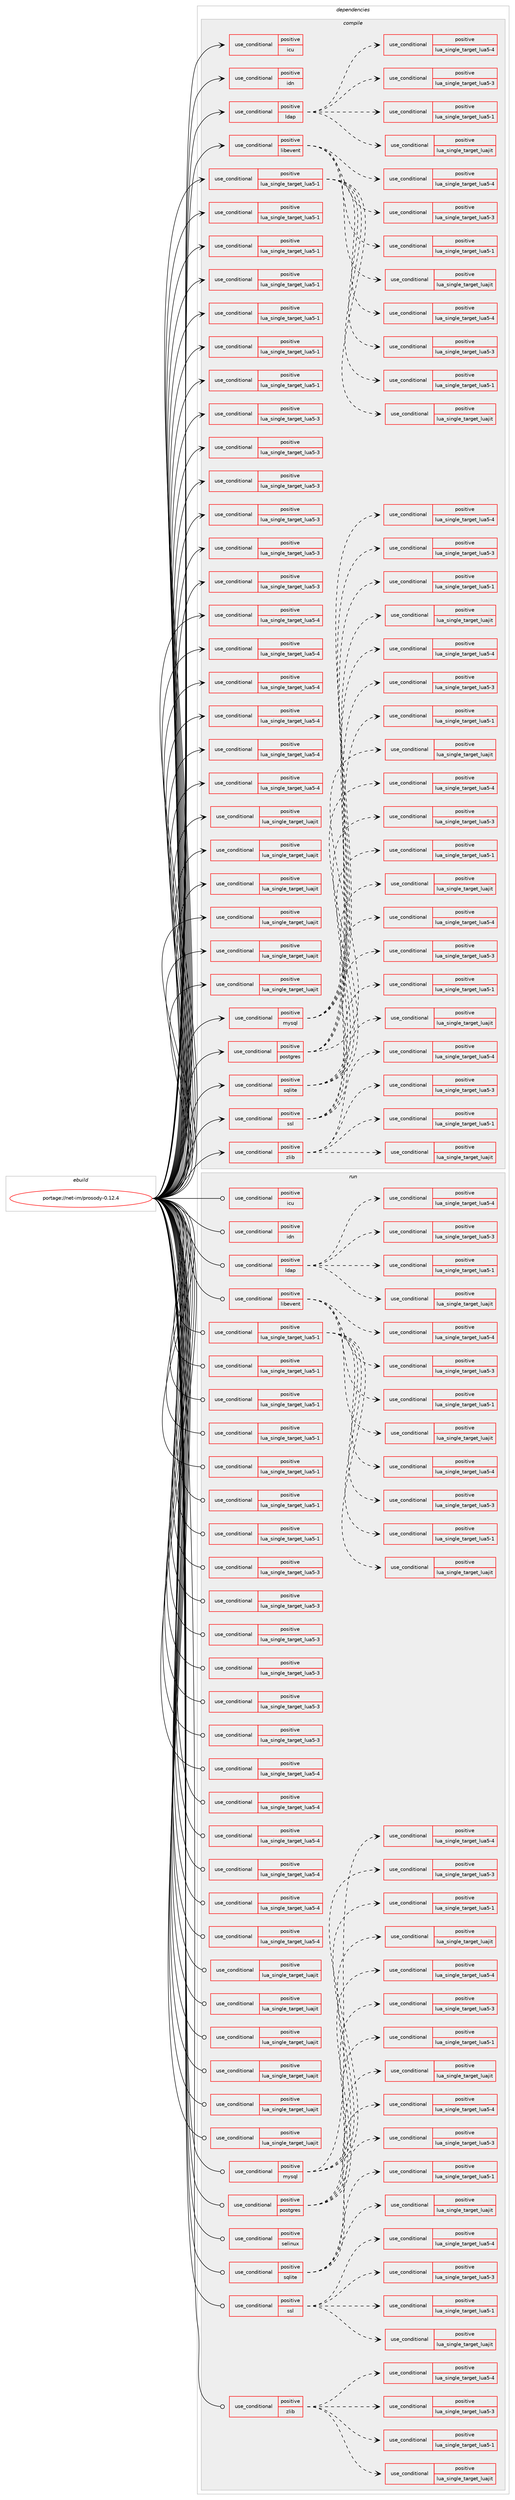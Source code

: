 digraph prolog {

# *************
# Graph options
# *************

newrank=true;
concentrate=true;
compound=true;
graph [rankdir=LR,fontname=Helvetica,fontsize=10,ranksep=1.5];#, ranksep=2.5, nodesep=0.2];
edge  [arrowhead=vee];
node  [fontname=Helvetica,fontsize=10];

# **********
# The ebuild
# **********

subgraph cluster_leftcol {
color=gray;
rank=same;
label=<<i>ebuild</i>>;
id [label="portage://net-im/prosody-0.12.4", color=red, width=4, href="../net-im/prosody-0.12.4.svg"];
}

# ****************
# The dependencies
# ****************

subgraph cluster_midcol {
color=gray;
label=<<i>dependencies</i>>;
subgraph cluster_compile {
fillcolor="#eeeeee";
style=filled;
label=<<i>compile</i>>;
subgraph cond89440 {
dependency180318 [label=<<TABLE BORDER="0" CELLBORDER="1" CELLSPACING="0" CELLPADDING="4"><TR><TD ROWSPAN="3" CELLPADDING="10">use_conditional</TD></TR><TR><TD>positive</TD></TR><TR><TD>icu</TD></TR></TABLE>>, shape=none, color=red];
# *** BEGIN UNKNOWN DEPENDENCY TYPE (TODO) ***
# dependency180318 -> package_dependency(portage://net-im/prosody-0.12.4,install,no,dev-libs,icu,none,[,,],any_same_slot,[])
# *** END UNKNOWN DEPENDENCY TYPE (TODO) ***

}
id:e -> dependency180318:w [weight=20,style="solid",arrowhead="vee"];
subgraph cond89441 {
dependency180319 [label=<<TABLE BORDER="0" CELLBORDER="1" CELLSPACING="0" CELLPADDING="4"><TR><TD ROWSPAN="3" CELLPADDING="10">use_conditional</TD></TR><TR><TD>positive</TD></TR><TR><TD>idn</TD></TR></TABLE>>, shape=none, color=red];
# *** BEGIN UNKNOWN DEPENDENCY TYPE (TODO) ***
# dependency180319 -> package_dependency(portage://net-im/prosody-0.12.4,install,no,net-dns,libidn,none,[,,],any_same_slot,[])
# *** END UNKNOWN DEPENDENCY TYPE (TODO) ***

}
id:e -> dependency180319:w [weight=20,style="solid",arrowhead="vee"];
subgraph cond89442 {
dependency180320 [label=<<TABLE BORDER="0" CELLBORDER="1" CELLSPACING="0" CELLPADDING="4"><TR><TD ROWSPAN="3" CELLPADDING="10">use_conditional</TD></TR><TR><TD>positive</TD></TR><TR><TD>ldap</TD></TR></TABLE>>, shape=none, color=red];
subgraph cond89443 {
dependency180321 [label=<<TABLE BORDER="0" CELLBORDER="1" CELLSPACING="0" CELLPADDING="4"><TR><TD ROWSPAN="3" CELLPADDING="10">use_conditional</TD></TR><TR><TD>positive</TD></TR><TR><TD>lua_single_target_luajit</TD></TR></TABLE>>, shape=none, color=red];
# *** BEGIN UNKNOWN DEPENDENCY TYPE (TODO) ***
# dependency180321 -> package_dependency(portage://net-im/prosody-0.12.4,install,no,dev-lua,lualdap,none,[,,],[],[use(enable(lua_targets_luajit),negative)])
# *** END UNKNOWN DEPENDENCY TYPE (TODO) ***

}
dependency180320:e -> dependency180321:w [weight=20,style="dashed",arrowhead="vee"];
subgraph cond89444 {
dependency180322 [label=<<TABLE BORDER="0" CELLBORDER="1" CELLSPACING="0" CELLPADDING="4"><TR><TD ROWSPAN="3" CELLPADDING="10">use_conditional</TD></TR><TR><TD>positive</TD></TR><TR><TD>lua_single_target_lua5-1</TD></TR></TABLE>>, shape=none, color=red];
# *** BEGIN UNKNOWN DEPENDENCY TYPE (TODO) ***
# dependency180322 -> package_dependency(portage://net-im/prosody-0.12.4,install,no,dev-lua,lualdap,none,[,,],[],[use(enable(lua_targets_lua5-1),negative)])
# *** END UNKNOWN DEPENDENCY TYPE (TODO) ***

}
dependency180320:e -> dependency180322:w [weight=20,style="dashed",arrowhead="vee"];
subgraph cond89445 {
dependency180323 [label=<<TABLE BORDER="0" CELLBORDER="1" CELLSPACING="0" CELLPADDING="4"><TR><TD ROWSPAN="3" CELLPADDING="10">use_conditional</TD></TR><TR><TD>positive</TD></TR><TR><TD>lua_single_target_lua5-3</TD></TR></TABLE>>, shape=none, color=red];
# *** BEGIN UNKNOWN DEPENDENCY TYPE (TODO) ***
# dependency180323 -> package_dependency(portage://net-im/prosody-0.12.4,install,no,dev-lua,lualdap,none,[,,],[],[use(enable(lua_targets_lua5-3),negative)])
# *** END UNKNOWN DEPENDENCY TYPE (TODO) ***

}
dependency180320:e -> dependency180323:w [weight=20,style="dashed",arrowhead="vee"];
subgraph cond89446 {
dependency180324 [label=<<TABLE BORDER="0" CELLBORDER="1" CELLSPACING="0" CELLPADDING="4"><TR><TD ROWSPAN="3" CELLPADDING="10">use_conditional</TD></TR><TR><TD>positive</TD></TR><TR><TD>lua_single_target_lua5-4</TD></TR></TABLE>>, shape=none, color=red];
# *** BEGIN UNKNOWN DEPENDENCY TYPE (TODO) ***
# dependency180324 -> package_dependency(portage://net-im/prosody-0.12.4,install,no,dev-lua,lualdap,none,[,,],[],[use(enable(lua_targets_lua5-4),negative)])
# *** END UNKNOWN DEPENDENCY TYPE (TODO) ***

}
dependency180320:e -> dependency180324:w [weight=20,style="dashed",arrowhead="vee"];
}
id:e -> dependency180320:w [weight=20,style="solid",arrowhead="vee"];
subgraph cond89447 {
dependency180325 [label=<<TABLE BORDER="0" CELLBORDER="1" CELLSPACING="0" CELLPADDING="4"><TR><TD ROWSPAN="3" CELLPADDING="10">use_conditional</TD></TR><TR><TD>positive</TD></TR><TR><TD>libevent</TD></TR></TABLE>>, shape=none, color=red];
subgraph cond89448 {
dependency180326 [label=<<TABLE BORDER="0" CELLBORDER="1" CELLSPACING="0" CELLPADDING="4"><TR><TD ROWSPAN="3" CELLPADDING="10">use_conditional</TD></TR><TR><TD>positive</TD></TR><TR><TD>lua_single_target_luajit</TD></TR></TABLE>>, shape=none, color=red];
# *** BEGIN UNKNOWN DEPENDENCY TYPE (TODO) ***
# dependency180326 -> package_dependency(portage://net-im/prosody-0.12.4,install,no,dev-lua,luaevent,none,[,,],[],[use(enable(lua_targets_luajit),negative)])
# *** END UNKNOWN DEPENDENCY TYPE (TODO) ***

}
dependency180325:e -> dependency180326:w [weight=20,style="dashed",arrowhead="vee"];
subgraph cond89449 {
dependency180327 [label=<<TABLE BORDER="0" CELLBORDER="1" CELLSPACING="0" CELLPADDING="4"><TR><TD ROWSPAN="3" CELLPADDING="10">use_conditional</TD></TR><TR><TD>positive</TD></TR><TR><TD>lua_single_target_lua5-1</TD></TR></TABLE>>, shape=none, color=red];
# *** BEGIN UNKNOWN DEPENDENCY TYPE (TODO) ***
# dependency180327 -> package_dependency(portage://net-im/prosody-0.12.4,install,no,dev-lua,luaevent,none,[,,],[],[use(enable(lua_targets_lua5-1),negative)])
# *** END UNKNOWN DEPENDENCY TYPE (TODO) ***

}
dependency180325:e -> dependency180327:w [weight=20,style="dashed",arrowhead="vee"];
subgraph cond89450 {
dependency180328 [label=<<TABLE BORDER="0" CELLBORDER="1" CELLSPACING="0" CELLPADDING="4"><TR><TD ROWSPAN="3" CELLPADDING="10">use_conditional</TD></TR><TR><TD>positive</TD></TR><TR><TD>lua_single_target_lua5-3</TD></TR></TABLE>>, shape=none, color=red];
# *** BEGIN UNKNOWN DEPENDENCY TYPE (TODO) ***
# dependency180328 -> package_dependency(portage://net-im/prosody-0.12.4,install,no,dev-lua,luaevent,none,[,,],[],[use(enable(lua_targets_lua5-3),negative)])
# *** END UNKNOWN DEPENDENCY TYPE (TODO) ***

}
dependency180325:e -> dependency180328:w [weight=20,style="dashed",arrowhead="vee"];
subgraph cond89451 {
dependency180329 [label=<<TABLE BORDER="0" CELLBORDER="1" CELLSPACING="0" CELLPADDING="4"><TR><TD ROWSPAN="3" CELLPADDING="10">use_conditional</TD></TR><TR><TD>positive</TD></TR><TR><TD>lua_single_target_lua5-4</TD></TR></TABLE>>, shape=none, color=red];
# *** BEGIN UNKNOWN DEPENDENCY TYPE (TODO) ***
# dependency180329 -> package_dependency(portage://net-im/prosody-0.12.4,install,no,dev-lua,luaevent,none,[,,],[],[use(enable(lua_targets_lua5-4),negative)])
# *** END UNKNOWN DEPENDENCY TYPE (TODO) ***

}
dependency180325:e -> dependency180329:w [weight=20,style="dashed",arrowhead="vee"];
}
id:e -> dependency180325:w [weight=20,style="solid",arrowhead="vee"];
subgraph cond89452 {
dependency180330 [label=<<TABLE BORDER="0" CELLBORDER="1" CELLSPACING="0" CELLPADDING="4"><TR><TD ROWSPAN="3" CELLPADDING="10">use_conditional</TD></TR><TR><TD>positive</TD></TR><TR><TD>lua_single_target_lua5-1</TD></TR></TABLE>>, shape=none, color=red];
subgraph cond89453 {
dependency180331 [label=<<TABLE BORDER="0" CELLBORDER="1" CELLSPACING="0" CELLPADDING="4"><TR><TD ROWSPAN="3" CELLPADDING="10">use_conditional</TD></TR><TR><TD>positive</TD></TR><TR><TD>lua_single_target_luajit</TD></TR></TABLE>>, shape=none, color=red];
# *** BEGIN UNKNOWN DEPENDENCY TYPE (TODO) ***
# dependency180331 -> package_dependency(portage://net-im/prosody-0.12.4,install,no,dev-lua,lua-bit32,none,[,,],[],[use(enable(lua_targets_lua5-1),negative)])
# *** END UNKNOWN DEPENDENCY TYPE (TODO) ***

}
dependency180330:e -> dependency180331:w [weight=20,style="dashed",arrowhead="vee"];
subgraph cond89454 {
dependency180332 [label=<<TABLE BORDER="0" CELLBORDER="1" CELLSPACING="0" CELLPADDING="4"><TR><TD ROWSPAN="3" CELLPADDING="10">use_conditional</TD></TR><TR><TD>positive</TD></TR><TR><TD>lua_single_target_lua5-1</TD></TR></TABLE>>, shape=none, color=red];
# *** BEGIN UNKNOWN DEPENDENCY TYPE (TODO) ***
# dependency180332 -> package_dependency(portage://net-im/prosody-0.12.4,install,no,dev-lua,lua-bit32,none,[,,],[],[use(enable(lua_targets_lua5-1),negative)])
# *** END UNKNOWN DEPENDENCY TYPE (TODO) ***

}
dependency180330:e -> dependency180332:w [weight=20,style="dashed",arrowhead="vee"];
subgraph cond89455 {
dependency180333 [label=<<TABLE BORDER="0" CELLBORDER="1" CELLSPACING="0" CELLPADDING="4"><TR><TD ROWSPAN="3" CELLPADDING="10">use_conditional</TD></TR><TR><TD>positive</TD></TR><TR><TD>lua_single_target_lua5-3</TD></TR></TABLE>>, shape=none, color=red];
# *** BEGIN UNKNOWN DEPENDENCY TYPE (TODO) ***
# dependency180333 -> package_dependency(portage://net-im/prosody-0.12.4,install,no,dev-lua,lua-bit32,none,[,,],[],[use(enable(lua_targets_lua5-1),negative)])
# *** END UNKNOWN DEPENDENCY TYPE (TODO) ***

}
dependency180330:e -> dependency180333:w [weight=20,style="dashed",arrowhead="vee"];
subgraph cond89456 {
dependency180334 [label=<<TABLE BORDER="0" CELLBORDER="1" CELLSPACING="0" CELLPADDING="4"><TR><TD ROWSPAN="3" CELLPADDING="10">use_conditional</TD></TR><TR><TD>positive</TD></TR><TR><TD>lua_single_target_lua5-4</TD></TR></TABLE>>, shape=none, color=red];
# *** BEGIN UNKNOWN DEPENDENCY TYPE (TODO) ***
# dependency180334 -> package_dependency(portage://net-im/prosody-0.12.4,install,no,dev-lua,lua-bit32,none,[,,],[],[use(enable(lua_targets_lua5-1),negative)])
# *** END UNKNOWN DEPENDENCY TYPE (TODO) ***

}
dependency180330:e -> dependency180334:w [weight=20,style="dashed",arrowhead="vee"];
}
id:e -> dependency180330:w [weight=20,style="solid",arrowhead="vee"];
subgraph cond89457 {
dependency180335 [label=<<TABLE BORDER="0" CELLBORDER="1" CELLSPACING="0" CELLPADDING="4"><TR><TD ROWSPAN="3" CELLPADDING="10">use_conditional</TD></TR><TR><TD>positive</TD></TR><TR><TD>lua_single_target_lua5-1</TD></TR></TABLE>>, shape=none, color=red];
# *** BEGIN UNKNOWN DEPENDENCY TYPE (TODO) ***
# dependency180335 -> package_dependency(portage://net-im/prosody-0.12.4,install,no,dev-lang,lua,none,[,,],[slot(5.1)],[use(enable(deprecated),positive)])
# *** END UNKNOWN DEPENDENCY TYPE (TODO) ***

}
id:e -> dependency180335:w [weight=20,style="solid",arrowhead="vee"];
subgraph cond89458 {
dependency180336 [label=<<TABLE BORDER="0" CELLBORDER="1" CELLSPACING="0" CELLPADDING="4"><TR><TD ROWSPAN="3" CELLPADDING="10">use_conditional</TD></TR><TR><TD>positive</TD></TR><TR><TD>lua_single_target_lua5-1</TD></TR></TABLE>>, shape=none, color=red];
# *** BEGIN UNKNOWN DEPENDENCY TYPE (TODO) ***
# dependency180336 -> package_dependency(portage://net-im/prosody-0.12.4,install,no,dev-lua,lua-unbound,none,[,,],[],[use(enable(lua_targets_lua5-1),negative)])
# *** END UNKNOWN DEPENDENCY TYPE (TODO) ***

}
id:e -> dependency180336:w [weight=20,style="solid",arrowhead="vee"];
subgraph cond89459 {
dependency180337 [label=<<TABLE BORDER="0" CELLBORDER="1" CELLSPACING="0" CELLPADDING="4"><TR><TD ROWSPAN="3" CELLPADDING="10">use_conditional</TD></TR><TR><TD>positive</TD></TR><TR><TD>lua_single_target_lua5-1</TD></TR></TABLE>>, shape=none, color=red];
# *** BEGIN UNKNOWN DEPENDENCY TYPE (TODO) ***
# dependency180337 -> package_dependency(portage://net-im/prosody-0.12.4,install,no,dev-lua,luaexpat,none,[,,],[],[use(enable(lua_targets_lua5-1),negative)])
# *** END UNKNOWN DEPENDENCY TYPE (TODO) ***

}
id:e -> dependency180337:w [weight=20,style="solid",arrowhead="vee"];
subgraph cond89460 {
dependency180338 [label=<<TABLE BORDER="0" CELLBORDER="1" CELLSPACING="0" CELLPADDING="4"><TR><TD ROWSPAN="3" CELLPADDING="10">use_conditional</TD></TR><TR><TD>positive</TD></TR><TR><TD>lua_single_target_lua5-1</TD></TR></TABLE>>, shape=none, color=red];
# *** BEGIN UNKNOWN DEPENDENCY TYPE (TODO) ***
# dependency180338 -> package_dependency(portage://net-im/prosody-0.12.4,install,no,dev-lua,luafilesystem,none,[,,],[],[use(enable(lua_targets_lua5-1),negative)])
# *** END UNKNOWN DEPENDENCY TYPE (TODO) ***

}
id:e -> dependency180338:w [weight=20,style="solid",arrowhead="vee"];
subgraph cond89461 {
dependency180339 [label=<<TABLE BORDER="0" CELLBORDER="1" CELLSPACING="0" CELLPADDING="4"><TR><TD ROWSPAN="3" CELLPADDING="10">use_conditional</TD></TR><TR><TD>positive</TD></TR><TR><TD>lua_single_target_lua5-1</TD></TR></TABLE>>, shape=none, color=red];
# *** BEGIN UNKNOWN DEPENDENCY TYPE (TODO) ***
# dependency180339 -> package_dependency(portage://net-im/prosody-0.12.4,install,no,dev-lua,luasocket,none,[,,],[],[use(enable(lua_targets_lua5-1),negative)])
# *** END UNKNOWN DEPENDENCY TYPE (TODO) ***

}
id:e -> dependency180339:w [weight=20,style="solid",arrowhead="vee"];
subgraph cond89462 {
dependency180340 [label=<<TABLE BORDER="0" CELLBORDER="1" CELLSPACING="0" CELLPADDING="4"><TR><TD ROWSPAN="3" CELLPADDING="10">use_conditional</TD></TR><TR><TD>positive</TD></TR><TR><TD>lua_single_target_lua5-1</TD></TR></TABLE>>, shape=none, color=red];
# *** BEGIN UNKNOWN DEPENDENCY TYPE (TODO) ***
# dependency180340 -> package_dependency(portage://net-im/prosody-0.12.4,install,no,dev-lua,readline,none,[,,],[],[use(enable(lua_targets_lua5-1),negative)])
# *** END UNKNOWN DEPENDENCY TYPE (TODO) ***

}
id:e -> dependency180340:w [weight=20,style="solid",arrowhead="vee"];
subgraph cond89463 {
dependency180341 [label=<<TABLE BORDER="0" CELLBORDER="1" CELLSPACING="0" CELLPADDING="4"><TR><TD ROWSPAN="3" CELLPADDING="10">use_conditional</TD></TR><TR><TD>positive</TD></TR><TR><TD>lua_single_target_lua5-3</TD></TR></TABLE>>, shape=none, color=red];
# *** BEGIN UNKNOWN DEPENDENCY TYPE (TODO) ***
# dependency180341 -> package_dependency(portage://net-im/prosody-0.12.4,install,no,dev-lang,lua,none,[,,],[slot(5.3)],[use(enable(deprecated),positive)])
# *** END UNKNOWN DEPENDENCY TYPE (TODO) ***

}
id:e -> dependency180341:w [weight=20,style="solid",arrowhead="vee"];
subgraph cond89464 {
dependency180342 [label=<<TABLE BORDER="0" CELLBORDER="1" CELLSPACING="0" CELLPADDING="4"><TR><TD ROWSPAN="3" CELLPADDING="10">use_conditional</TD></TR><TR><TD>positive</TD></TR><TR><TD>lua_single_target_lua5-3</TD></TR></TABLE>>, shape=none, color=red];
# *** BEGIN UNKNOWN DEPENDENCY TYPE (TODO) ***
# dependency180342 -> package_dependency(portage://net-im/prosody-0.12.4,install,no,dev-lua,lua-unbound,none,[,,],[],[use(enable(lua_targets_lua5-3),negative)])
# *** END UNKNOWN DEPENDENCY TYPE (TODO) ***

}
id:e -> dependency180342:w [weight=20,style="solid",arrowhead="vee"];
subgraph cond89465 {
dependency180343 [label=<<TABLE BORDER="0" CELLBORDER="1" CELLSPACING="0" CELLPADDING="4"><TR><TD ROWSPAN="3" CELLPADDING="10">use_conditional</TD></TR><TR><TD>positive</TD></TR><TR><TD>lua_single_target_lua5-3</TD></TR></TABLE>>, shape=none, color=red];
# *** BEGIN UNKNOWN DEPENDENCY TYPE (TODO) ***
# dependency180343 -> package_dependency(portage://net-im/prosody-0.12.4,install,no,dev-lua,luaexpat,none,[,,],[],[use(enable(lua_targets_lua5-3),negative)])
# *** END UNKNOWN DEPENDENCY TYPE (TODO) ***

}
id:e -> dependency180343:w [weight=20,style="solid",arrowhead="vee"];
subgraph cond89466 {
dependency180344 [label=<<TABLE BORDER="0" CELLBORDER="1" CELLSPACING="0" CELLPADDING="4"><TR><TD ROWSPAN="3" CELLPADDING="10">use_conditional</TD></TR><TR><TD>positive</TD></TR><TR><TD>lua_single_target_lua5-3</TD></TR></TABLE>>, shape=none, color=red];
# *** BEGIN UNKNOWN DEPENDENCY TYPE (TODO) ***
# dependency180344 -> package_dependency(portage://net-im/prosody-0.12.4,install,no,dev-lua,luafilesystem,none,[,,],[],[use(enable(lua_targets_lua5-3),negative)])
# *** END UNKNOWN DEPENDENCY TYPE (TODO) ***

}
id:e -> dependency180344:w [weight=20,style="solid",arrowhead="vee"];
subgraph cond89467 {
dependency180345 [label=<<TABLE BORDER="0" CELLBORDER="1" CELLSPACING="0" CELLPADDING="4"><TR><TD ROWSPAN="3" CELLPADDING="10">use_conditional</TD></TR><TR><TD>positive</TD></TR><TR><TD>lua_single_target_lua5-3</TD></TR></TABLE>>, shape=none, color=red];
# *** BEGIN UNKNOWN DEPENDENCY TYPE (TODO) ***
# dependency180345 -> package_dependency(portage://net-im/prosody-0.12.4,install,no,dev-lua,luasocket,none,[,,],[],[use(enable(lua_targets_lua5-3),negative)])
# *** END UNKNOWN DEPENDENCY TYPE (TODO) ***

}
id:e -> dependency180345:w [weight=20,style="solid",arrowhead="vee"];
subgraph cond89468 {
dependency180346 [label=<<TABLE BORDER="0" CELLBORDER="1" CELLSPACING="0" CELLPADDING="4"><TR><TD ROWSPAN="3" CELLPADDING="10">use_conditional</TD></TR><TR><TD>positive</TD></TR><TR><TD>lua_single_target_lua5-3</TD></TR></TABLE>>, shape=none, color=red];
# *** BEGIN UNKNOWN DEPENDENCY TYPE (TODO) ***
# dependency180346 -> package_dependency(portage://net-im/prosody-0.12.4,install,no,dev-lua,readline,none,[,,],[],[use(enable(lua_targets_lua5-3),negative)])
# *** END UNKNOWN DEPENDENCY TYPE (TODO) ***

}
id:e -> dependency180346:w [weight=20,style="solid",arrowhead="vee"];
subgraph cond89469 {
dependency180347 [label=<<TABLE BORDER="0" CELLBORDER="1" CELLSPACING="0" CELLPADDING="4"><TR><TD ROWSPAN="3" CELLPADDING="10">use_conditional</TD></TR><TR><TD>positive</TD></TR><TR><TD>lua_single_target_lua5-4</TD></TR></TABLE>>, shape=none, color=red];
# *** BEGIN UNKNOWN DEPENDENCY TYPE (TODO) ***
# dependency180347 -> package_dependency(portage://net-im/prosody-0.12.4,install,no,dev-lang,lua,none,[,,],[slot(5.4)],[use(enable(deprecated),positive)])
# *** END UNKNOWN DEPENDENCY TYPE (TODO) ***

}
id:e -> dependency180347:w [weight=20,style="solid",arrowhead="vee"];
subgraph cond89470 {
dependency180348 [label=<<TABLE BORDER="0" CELLBORDER="1" CELLSPACING="0" CELLPADDING="4"><TR><TD ROWSPAN="3" CELLPADDING="10">use_conditional</TD></TR><TR><TD>positive</TD></TR><TR><TD>lua_single_target_lua5-4</TD></TR></TABLE>>, shape=none, color=red];
# *** BEGIN UNKNOWN DEPENDENCY TYPE (TODO) ***
# dependency180348 -> package_dependency(portage://net-im/prosody-0.12.4,install,no,dev-lua,lua-unbound,none,[,,],[],[use(enable(lua_targets_lua5-4),negative)])
# *** END UNKNOWN DEPENDENCY TYPE (TODO) ***

}
id:e -> dependency180348:w [weight=20,style="solid",arrowhead="vee"];
subgraph cond89471 {
dependency180349 [label=<<TABLE BORDER="0" CELLBORDER="1" CELLSPACING="0" CELLPADDING="4"><TR><TD ROWSPAN="3" CELLPADDING="10">use_conditional</TD></TR><TR><TD>positive</TD></TR><TR><TD>lua_single_target_lua5-4</TD></TR></TABLE>>, shape=none, color=red];
# *** BEGIN UNKNOWN DEPENDENCY TYPE (TODO) ***
# dependency180349 -> package_dependency(portage://net-im/prosody-0.12.4,install,no,dev-lua,luaexpat,none,[,,],[],[use(enable(lua_targets_lua5-4),negative)])
# *** END UNKNOWN DEPENDENCY TYPE (TODO) ***

}
id:e -> dependency180349:w [weight=20,style="solid",arrowhead="vee"];
subgraph cond89472 {
dependency180350 [label=<<TABLE BORDER="0" CELLBORDER="1" CELLSPACING="0" CELLPADDING="4"><TR><TD ROWSPAN="3" CELLPADDING="10">use_conditional</TD></TR><TR><TD>positive</TD></TR><TR><TD>lua_single_target_lua5-4</TD></TR></TABLE>>, shape=none, color=red];
# *** BEGIN UNKNOWN DEPENDENCY TYPE (TODO) ***
# dependency180350 -> package_dependency(portage://net-im/prosody-0.12.4,install,no,dev-lua,luafilesystem,none,[,,],[],[use(enable(lua_targets_lua5-4),negative)])
# *** END UNKNOWN DEPENDENCY TYPE (TODO) ***

}
id:e -> dependency180350:w [weight=20,style="solid",arrowhead="vee"];
subgraph cond89473 {
dependency180351 [label=<<TABLE BORDER="0" CELLBORDER="1" CELLSPACING="0" CELLPADDING="4"><TR><TD ROWSPAN="3" CELLPADDING="10">use_conditional</TD></TR><TR><TD>positive</TD></TR><TR><TD>lua_single_target_lua5-4</TD></TR></TABLE>>, shape=none, color=red];
# *** BEGIN UNKNOWN DEPENDENCY TYPE (TODO) ***
# dependency180351 -> package_dependency(portage://net-im/prosody-0.12.4,install,no,dev-lua,luasocket,none,[,,],[],[use(enable(lua_targets_lua5-4),negative)])
# *** END UNKNOWN DEPENDENCY TYPE (TODO) ***

}
id:e -> dependency180351:w [weight=20,style="solid",arrowhead="vee"];
subgraph cond89474 {
dependency180352 [label=<<TABLE BORDER="0" CELLBORDER="1" CELLSPACING="0" CELLPADDING="4"><TR><TD ROWSPAN="3" CELLPADDING="10">use_conditional</TD></TR><TR><TD>positive</TD></TR><TR><TD>lua_single_target_lua5-4</TD></TR></TABLE>>, shape=none, color=red];
# *** BEGIN UNKNOWN DEPENDENCY TYPE (TODO) ***
# dependency180352 -> package_dependency(portage://net-im/prosody-0.12.4,install,no,dev-lua,readline,none,[,,],[],[use(enable(lua_targets_lua5-4),negative)])
# *** END UNKNOWN DEPENDENCY TYPE (TODO) ***

}
id:e -> dependency180352:w [weight=20,style="solid",arrowhead="vee"];
subgraph cond89475 {
dependency180353 [label=<<TABLE BORDER="0" CELLBORDER="1" CELLSPACING="0" CELLPADDING="4"><TR><TD ROWSPAN="3" CELLPADDING="10">use_conditional</TD></TR><TR><TD>positive</TD></TR><TR><TD>lua_single_target_luajit</TD></TR></TABLE>>, shape=none, color=red];
# *** BEGIN UNKNOWN DEPENDENCY TYPE (TODO) ***
# dependency180353 -> package_dependency(portage://net-im/prosody-0.12.4,install,no,dev-lang,luajit,none,[,,],any_same_slot,[use(enable(deprecated),positive)])
# *** END UNKNOWN DEPENDENCY TYPE (TODO) ***

}
id:e -> dependency180353:w [weight=20,style="solid",arrowhead="vee"];
subgraph cond89476 {
dependency180354 [label=<<TABLE BORDER="0" CELLBORDER="1" CELLSPACING="0" CELLPADDING="4"><TR><TD ROWSPAN="3" CELLPADDING="10">use_conditional</TD></TR><TR><TD>positive</TD></TR><TR><TD>lua_single_target_luajit</TD></TR></TABLE>>, shape=none, color=red];
# *** BEGIN UNKNOWN DEPENDENCY TYPE (TODO) ***
# dependency180354 -> package_dependency(portage://net-im/prosody-0.12.4,install,no,dev-lua,lua-unbound,none,[,,],[],[use(enable(lua_targets_luajit),negative)])
# *** END UNKNOWN DEPENDENCY TYPE (TODO) ***

}
id:e -> dependency180354:w [weight=20,style="solid",arrowhead="vee"];
subgraph cond89477 {
dependency180355 [label=<<TABLE BORDER="0" CELLBORDER="1" CELLSPACING="0" CELLPADDING="4"><TR><TD ROWSPAN="3" CELLPADDING="10">use_conditional</TD></TR><TR><TD>positive</TD></TR><TR><TD>lua_single_target_luajit</TD></TR></TABLE>>, shape=none, color=red];
# *** BEGIN UNKNOWN DEPENDENCY TYPE (TODO) ***
# dependency180355 -> package_dependency(portage://net-im/prosody-0.12.4,install,no,dev-lua,luaexpat,none,[,,],[],[use(enable(lua_targets_luajit),negative)])
# *** END UNKNOWN DEPENDENCY TYPE (TODO) ***

}
id:e -> dependency180355:w [weight=20,style="solid",arrowhead="vee"];
subgraph cond89478 {
dependency180356 [label=<<TABLE BORDER="0" CELLBORDER="1" CELLSPACING="0" CELLPADDING="4"><TR><TD ROWSPAN="3" CELLPADDING="10">use_conditional</TD></TR><TR><TD>positive</TD></TR><TR><TD>lua_single_target_luajit</TD></TR></TABLE>>, shape=none, color=red];
# *** BEGIN UNKNOWN DEPENDENCY TYPE (TODO) ***
# dependency180356 -> package_dependency(portage://net-im/prosody-0.12.4,install,no,dev-lua,luafilesystem,none,[,,],[],[use(enable(lua_targets_luajit),negative)])
# *** END UNKNOWN DEPENDENCY TYPE (TODO) ***

}
id:e -> dependency180356:w [weight=20,style="solid",arrowhead="vee"];
subgraph cond89479 {
dependency180357 [label=<<TABLE BORDER="0" CELLBORDER="1" CELLSPACING="0" CELLPADDING="4"><TR><TD ROWSPAN="3" CELLPADDING="10">use_conditional</TD></TR><TR><TD>positive</TD></TR><TR><TD>lua_single_target_luajit</TD></TR></TABLE>>, shape=none, color=red];
# *** BEGIN UNKNOWN DEPENDENCY TYPE (TODO) ***
# dependency180357 -> package_dependency(portage://net-im/prosody-0.12.4,install,no,dev-lua,luasocket,none,[,,],[],[use(enable(lua_targets_luajit),negative)])
# *** END UNKNOWN DEPENDENCY TYPE (TODO) ***

}
id:e -> dependency180357:w [weight=20,style="solid",arrowhead="vee"];
subgraph cond89480 {
dependency180358 [label=<<TABLE BORDER="0" CELLBORDER="1" CELLSPACING="0" CELLPADDING="4"><TR><TD ROWSPAN="3" CELLPADDING="10">use_conditional</TD></TR><TR><TD>positive</TD></TR><TR><TD>lua_single_target_luajit</TD></TR></TABLE>>, shape=none, color=red];
# *** BEGIN UNKNOWN DEPENDENCY TYPE (TODO) ***
# dependency180358 -> package_dependency(portage://net-im/prosody-0.12.4,install,no,dev-lua,readline,none,[,,],[],[use(enable(lua_targets_luajit),negative)])
# *** END UNKNOWN DEPENDENCY TYPE (TODO) ***

}
id:e -> dependency180358:w [weight=20,style="solid",arrowhead="vee"];
subgraph cond89481 {
dependency180359 [label=<<TABLE BORDER="0" CELLBORDER="1" CELLSPACING="0" CELLPADDING="4"><TR><TD ROWSPAN="3" CELLPADDING="10">use_conditional</TD></TR><TR><TD>positive</TD></TR><TR><TD>mysql</TD></TR></TABLE>>, shape=none, color=red];
subgraph cond89482 {
dependency180360 [label=<<TABLE BORDER="0" CELLBORDER="1" CELLSPACING="0" CELLPADDING="4"><TR><TD ROWSPAN="3" CELLPADDING="10">use_conditional</TD></TR><TR><TD>positive</TD></TR><TR><TD>lua_single_target_luajit</TD></TR></TABLE>>, shape=none, color=red];
# *** BEGIN UNKNOWN DEPENDENCY TYPE (TODO) ***
# dependency180360 -> package_dependency(portage://net-im/prosody-0.12.4,install,no,dev-lua,luadbi,none,[,,],[],[use(enable(mysql),none),use(enable(lua_targets_luajit),negative)])
# *** END UNKNOWN DEPENDENCY TYPE (TODO) ***

}
dependency180359:e -> dependency180360:w [weight=20,style="dashed",arrowhead="vee"];
subgraph cond89483 {
dependency180361 [label=<<TABLE BORDER="0" CELLBORDER="1" CELLSPACING="0" CELLPADDING="4"><TR><TD ROWSPAN="3" CELLPADDING="10">use_conditional</TD></TR><TR><TD>positive</TD></TR><TR><TD>lua_single_target_lua5-1</TD></TR></TABLE>>, shape=none, color=red];
# *** BEGIN UNKNOWN DEPENDENCY TYPE (TODO) ***
# dependency180361 -> package_dependency(portage://net-im/prosody-0.12.4,install,no,dev-lua,luadbi,none,[,,],[],[use(enable(mysql),none),use(enable(lua_targets_lua5-1),negative)])
# *** END UNKNOWN DEPENDENCY TYPE (TODO) ***

}
dependency180359:e -> dependency180361:w [weight=20,style="dashed",arrowhead="vee"];
subgraph cond89484 {
dependency180362 [label=<<TABLE BORDER="0" CELLBORDER="1" CELLSPACING="0" CELLPADDING="4"><TR><TD ROWSPAN="3" CELLPADDING="10">use_conditional</TD></TR><TR><TD>positive</TD></TR><TR><TD>lua_single_target_lua5-3</TD></TR></TABLE>>, shape=none, color=red];
# *** BEGIN UNKNOWN DEPENDENCY TYPE (TODO) ***
# dependency180362 -> package_dependency(portage://net-im/prosody-0.12.4,install,no,dev-lua,luadbi,none,[,,],[],[use(enable(mysql),none),use(enable(lua_targets_lua5-3),negative)])
# *** END UNKNOWN DEPENDENCY TYPE (TODO) ***

}
dependency180359:e -> dependency180362:w [weight=20,style="dashed",arrowhead="vee"];
subgraph cond89485 {
dependency180363 [label=<<TABLE BORDER="0" CELLBORDER="1" CELLSPACING="0" CELLPADDING="4"><TR><TD ROWSPAN="3" CELLPADDING="10">use_conditional</TD></TR><TR><TD>positive</TD></TR><TR><TD>lua_single_target_lua5-4</TD></TR></TABLE>>, shape=none, color=red];
# *** BEGIN UNKNOWN DEPENDENCY TYPE (TODO) ***
# dependency180363 -> package_dependency(portage://net-im/prosody-0.12.4,install,no,dev-lua,luadbi,none,[,,],[],[use(enable(mysql),none),use(enable(lua_targets_lua5-4),negative)])
# *** END UNKNOWN DEPENDENCY TYPE (TODO) ***

}
dependency180359:e -> dependency180363:w [weight=20,style="dashed",arrowhead="vee"];
}
id:e -> dependency180359:w [weight=20,style="solid",arrowhead="vee"];
subgraph cond89486 {
dependency180364 [label=<<TABLE BORDER="0" CELLBORDER="1" CELLSPACING="0" CELLPADDING="4"><TR><TD ROWSPAN="3" CELLPADDING="10">use_conditional</TD></TR><TR><TD>positive</TD></TR><TR><TD>postgres</TD></TR></TABLE>>, shape=none, color=red];
subgraph cond89487 {
dependency180365 [label=<<TABLE BORDER="0" CELLBORDER="1" CELLSPACING="0" CELLPADDING="4"><TR><TD ROWSPAN="3" CELLPADDING="10">use_conditional</TD></TR><TR><TD>positive</TD></TR><TR><TD>lua_single_target_luajit</TD></TR></TABLE>>, shape=none, color=red];
# *** BEGIN UNKNOWN DEPENDENCY TYPE (TODO) ***
# dependency180365 -> package_dependency(portage://net-im/prosody-0.12.4,install,no,dev-lua,luadbi,none,[,,],[],[use(enable(postgres),none),use(enable(lua_targets_luajit),negative)])
# *** END UNKNOWN DEPENDENCY TYPE (TODO) ***

}
dependency180364:e -> dependency180365:w [weight=20,style="dashed",arrowhead="vee"];
subgraph cond89488 {
dependency180366 [label=<<TABLE BORDER="0" CELLBORDER="1" CELLSPACING="0" CELLPADDING="4"><TR><TD ROWSPAN="3" CELLPADDING="10">use_conditional</TD></TR><TR><TD>positive</TD></TR><TR><TD>lua_single_target_lua5-1</TD></TR></TABLE>>, shape=none, color=red];
# *** BEGIN UNKNOWN DEPENDENCY TYPE (TODO) ***
# dependency180366 -> package_dependency(portage://net-im/prosody-0.12.4,install,no,dev-lua,luadbi,none,[,,],[],[use(enable(postgres),none),use(enable(lua_targets_lua5-1),negative)])
# *** END UNKNOWN DEPENDENCY TYPE (TODO) ***

}
dependency180364:e -> dependency180366:w [weight=20,style="dashed",arrowhead="vee"];
subgraph cond89489 {
dependency180367 [label=<<TABLE BORDER="0" CELLBORDER="1" CELLSPACING="0" CELLPADDING="4"><TR><TD ROWSPAN="3" CELLPADDING="10">use_conditional</TD></TR><TR><TD>positive</TD></TR><TR><TD>lua_single_target_lua5-3</TD></TR></TABLE>>, shape=none, color=red];
# *** BEGIN UNKNOWN DEPENDENCY TYPE (TODO) ***
# dependency180367 -> package_dependency(portage://net-im/prosody-0.12.4,install,no,dev-lua,luadbi,none,[,,],[],[use(enable(postgres),none),use(enable(lua_targets_lua5-3),negative)])
# *** END UNKNOWN DEPENDENCY TYPE (TODO) ***

}
dependency180364:e -> dependency180367:w [weight=20,style="dashed",arrowhead="vee"];
subgraph cond89490 {
dependency180368 [label=<<TABLE BORDER="0" CELLBORDER="1" CELLSPACING="0" CELLPADDING="4"><TR><TD ROWSPAN="3" CELLPADDING="10">use_conditional</TD></TR><TR><TD>positive</TD></TR><TR><TD>lua_single_target_lua5-4</TD></TR></TABLE>>, shape=none, color=red];
# *** BEGIN UNKNOWN DEPENDENCY TYPE (TODO) ***
# dependency180368 -> package_dependency(portage://net-im/prosody-0.12.4,install,no,dev-lua,luadbi,none,[,,],[],[use(enable(postgres),none),use(enable(lua_targets_lua5-4),negative)])
# *** END UNKNOWN DEPENDENCY TYPE (TODO) ***

}
dependency180364:e -> dependency180368:w [weight=20,style="dashed",arrowhead="vee"];
}
id:e -> dependency180364:w [weight=20,style="solid",arrowhead="vee"];
subgraph cond89491 {
dependency180369 [label=<<TABLE BORDER="0" CELLBORDER="1" CELLSPACING="0" CELLPADDING="4"><TR><TD ROWSPAN="3" CELLPADDING="10">use_conditional</TD></TR><TR><TD>positive</TD></TR><TR><TD>sqlite</TD></TR></TABLE>>, shape=none, color=red];
subgraph cond89492 {
dependency180370 [label=<<TABLE BORDER="0" CELLBORDER="1" CELLSPACING="0" CELLPADDING="4"><TR><TD ROWSPAN="3" CELLPADDING="10">use_conditional</TD></TR><TR><TD>positive</TD></TR><TR><TD>lua_single_target_luajit</TD></TR></TABLE>>, shape=none, color=red];
# *** BEGIN UNKNOWN DEPENDENCY TYPE (TODO) ***
# dependency180370 -> package_dependency(portage://net-im/prosody-0.12.4,install,no,dev-lua,luadbi,none,[,,],[],[use(enable(sqlite),none),use(enable(lua_targets_luajit),negative)])
# *** END UNKNOWN DEPENDENCY TYPE (TODO) ***

}
dependency180369:e -> dependency180370:w [weight=20,style="dashed",arrowhead="vee"];
subgraph cond89493 {
dependency180371 [label=<<TABLE BORDER="0" CELLBORDER="1" CELLSPACING="0" CELLPADDING="4"><TR><TD ROWSPAN="3" CELLPADDING="10">use_conditional</TD></TR><TR><TD>positive</TD></TR><TR><TD>lua_single_target_lua5-1</TD></TR></TABLE>>, shape=none, color=red];
# *** BEGIN UNKNOWN DEPENDENCY TYPE (TODO) ***
# dependency180371 -> package_dependency(portage://net-im/prosody-0.12.4,install,no,dev-lua,luadbi,none,[,,],[],[use(enable(sqlite),none),use(enable(lua_targets_lua5-1),negative)])
# *** END UNKNOWN DEPENDENCY TYPE (TODO) ***

}
dependency180369:e -> dependency180371:w [weight=20,style="dashed",arrowhead="vee"];
subgraph cond89494 {
dependency180372 [label=<<TABLE BORDER="0" CELLBORDER="1" CELLSPACING="0" CELLPADDING="4"><TR><TD ROWSPAN="3" CELLPADDING="10">use_conditional</TD></TR><TR><TD>positive</TD></TR><TR><TD>lua_single_target_lua5-3</TD></TR></TABLE>>, shape=none, color=red];
# *** BEGIN UNKNOWN DEPENDENCY TYPE (TODO) ***
# dependency180372 -> package_dependency(portage://net-im/prosody-0.12.4,install,no,dev-lua,luadbi,none,[,,],[],[use(enable(sqlite),none),use(enable(lua_targets_lua5-3),negative)])
# *** END UNKNOWN DEPENDENCY TYPE (TODO) ***

}
dependency180369:e -> dependency180372:w [weight=20,style="dashed",arrowhead="vee"];
subgraph cond89495 {
dependency180373 [label=<<TABLE BORDER="0" CELLBORDER="1" CELLSPACING="0" CELLPADDING="4"><TR><TD ROWSPAN="3" CELLPADDING="10">use_conditional</TD></TR><TR><TD>positive</TD></TR><TR><TD>lua_single_target_lua5-4</TD></TR></TABLE>>, shape=none, color=red];
# *** BEGIN UNKNOWN DEPENDENCY TYPE (TODO) ***
# dependency180373 -> package_dependency(portage://net-im/prosody-0.12.4,install,no,dev-lua,luadbi,none,[,,],[],[use(enable(sqlite),none),use(enable(lua_targets_lua5-4),negative)])
# *** END UNKNOWN DEPENDENCY TYPE (TODO) ***

}
dependency180369:e -> dependency180373:w [weight=20,style="dashed",arrowhead="vee"];
}
id:e -> dependency180369:w [weight=20,style="solid",arrowhead="vee"];
subgraph cond89496 {
dependency180374 [label=<<TABLE BORDER="0" CELLBORDER="1" CELLSPACING="0" CELLPADDING="4"><TR><TD ROWSPAN="3" CELLPADDING="10">use_conditional</TD></TR><TR><TD>positive</TD></TR><TR><TD>ssl</TD></TR></TABLE>>, shape=none, color=red];
subgraph cond89497 {
dependency180375 [label=<<TABLE BORDER="0" CELLBORDER="1" CELLSPACING="0" CELLPADDING="4"><TR><TD ROWSPAN="3" CELLPADDING="10">use_conditional</TD></TR><TR><TD>positive</TD></TR><TR><TD>lua_single_target_luajit</TD></TR></TABLE>>, shape=none, color=red];
# *** BEGIN UNKNOWN DEPENDENCY TYPE (TODO) ***
# dependency180375 -> package_dependency(portage://net-im/prosody-0.12.4,install,no,dev-lua,luasec,none,[,,],[],[use(enable(lua_targets_luajit),negative)])
# *** END UNKNOWN DEPENDENCY TYPE (TODO) ***

}
dependency180374:e -> dependency180375:w [weight=20,style="dashed",arrowhead="vee"];
subgraph cond89498 {
dependency180376 [label=<<TABLE BORDER="0" CELLBORDER="1" CELLSPACING="0" CELLPADDING="4"><TR><TD ROWSPAN="3" CELLPADDING="10">use_conditional</TD></TR><TR><TD>positive</TD></TR><TR><TD>lua_single_target_lua5-1</TD></TR></TABLE>>, shape=none, color=red];
# *** BEGIN UNKNOWN DEPENDENCY TYPE (TODO) ***
# dependency180376 -> package_dependency(portage://net-im/prosody-0.12.4,install,no,dev-lua,luasec,none,[,,],[],[use(enable(lua_targets_lua5-1),negative)])
# *** END UNKNOWN DEPENDENCY TYPE (TODO) ***

}
dependency180374:e -> dependency180376:w [weight=20,style="dashed",arrowhead="vee"];
subgraph cond89499 {
dependency180377 [label=<<TABLE BORDER="0" CELLBORDER="1" CELLSPACING="0" CELLPADDING="4"><TR><TD ROWSPAN="3" CELLPADDING="10">use_conditional</TD></TR><TR><TD>positive</TD></TR><TR><TD>lua_single_target_lua5-3</TD></TR></TABLE>>, shape=none, color=red];
# *** BEGIN UNKNOWN DEPENDENCY TYPE (TODO) ***
# dependency180377 -> package_dependency(portage://net-im/prosody-0.12.4,install,no,dev-lua,luasec,none,[,,],[],[use(enable(lua_targets_lua5-3),negative)])
# *** END UNKNOWN DEPENDENCY TYPE (TODO) ***

}
dependency180374:e -> dependency180377:w [weight=20,style="dashed",arrowhead="vee"];
subgraph cond89500 {
dependency180378 [label=<<TABLE BORDER="0" CELLBORDER="1" CELLSPACING="0" CELLPADDING="4"><TR><TD ROWSPAN="3" CELLPADDING="10">use_conditional</TD></TR><TR><TD>positive</TD></TR><TR><TD>lua_single_target_lua5-4</TD></TR></TABLE>>, shape=none, color=red];
# *** BEGIN UNKNOWN DEPENDENCY TYPE (TODO) ***
# dependency180378 -> package_dependency(portage://net-im/prosody-0.12.4,install,no,dev-lua,luasec,none,[,,],[],[use(enable(lua_targets_lua5-4),negative)])
# *** END UNKNOWN DEPENDENCY TYPE (TODO) ***

}
dependency180374:e -> dependency180378:w [weight=20,style="dashed",arrowhead="vee"];
}
id:e -> dependency180374:w [weight=20,style="solid",arrowhead="vee"];
subgraph cond89501 {
dependency180379 [label=<<TABLE BORDER="0" CELLBORDER="1" CELLSPACING="0" CELLPADDING="4"><TR><TD ROWSPAN="3" CELLPADDING="10">use_conditional</TD></TR><TR><TD>positive</TD></TR><TR><TD>zlib</TD></TR></TABLE>>, shape=none, color=red];
subgraph cond89502 {
dependency180380 [label=<<TABLE BORDER="0" CELLBORDER="1" CELLSPACING="0" CELLPADDING="4"><TR><TD ROWSPAN="3" CELLPADDING="10">use_conditional</TD></TR><TR><TD>positive</TD></TR><TR><TD>lua_single_target_luajit</TD></TR></TABLE>>, shape=none, color=red];
# *** BEGIN UNKNOWN DEPENDENCY TYPE (TODO) ***
# dependency180380 -> package_dependency(portage://net-im/prosody-0.12.4,install,no,dev-lua,lua-zlib,none,[,,],[],[use(enable(lua_targets_luajit),negative)])
# *** END UNKNOWN DEPENDENCY TYPE (TODO) ***

}
dependency180379:e -> dependency180380:w [weight=20,style="dashed",arrowhead="vee"];
subgraph cond89503 {
dependency180381 [label=<<TABLE BORDER="0" CELLBORDER="1" CELLSPACING="0" CELLPADDING="4"><TR><TD ROWSPAN="3" CELLPADDING="10">use_conditional</TD></TR><TR><TD>positive</TD></TR><TR><TD>lua_single_target_lua5-1</TD></TR></TABLE>>, shape=none, color=red];
# *** BEGIN UNKNOWN DEPENDENCY TYPE (TODO) ***
# dependency180381 -> package_dependency(portage://net-im/prosody-0.12.4,install,no,dev-lua,lua-zlib,none,[,,],[],[use(enable(lua_targets_lua5-1),negative)])
# *** END UNKNOWN DEPENDENCY TYPE (TODO) ***

}
dependency180379:e -> dependency180381:w [weight=20,style="dashed",arrowhead="vee"];
subgraph cond89504 {
dependency180382 [label=<<TABLE BORDER="0" CELLBORDER="1" CELLSPACING="0" CELLPADDING="4"><TR><TD ROWSPAN="3" CELLPADDING="10">use_conditional</TD></TR><TR><TD>positive</TD></TR><TR><TD>lua_single_target_lua5-3</TD></TR></TABLE>>, shape=none, color=red];
# *** BEGIN UNKNOWN DEPENDENCY TYPE (TODO) ***
# dependency180382 -> package_dependency(portage://net-im/prosody-0.12.4,install,no,dev-lua,lua-zlib,none,[,,],[],[use(enable(lua_targets_lua5-3),negative)])
# *** END UNKNOWN DEPENDENCY TYPE (TODO) ***

}
dependency180379:e -> dependency180382:w [weight=20,style="dashed",arrowhead="vee"];
subgraph cond89505 {
dependency180383 [label=<<TABLE BORDER="0" CELLBORDER="1" CELLSPACING="0" CELLPADDING="4"><TR><TD ROWSPAN="3" CELLPADDING="10">use_conditional</TD></TR><TR><TD>positive</TD></TR><TR><TD>lua_single_target_lua5-4</TD></TR></TABLE>>, shape=none, color=red];
# *** BEGIN UNKNOWN DEPENDENCY TYPE (TODO) ***
# dependency180383 -> package_dependency(portage://net-im/prosody-0.12.4,install,no,dev-lua,lua-zlib,none,[,,],[],[use(enable(lua_targets_lua5-4),negative)])
# *** END UNKNOWN DEPENDENCY TYPE (TODO) ***

}
dependency180379:e -> dependency180383:w [weight=20,style="dashed",arrowhead="vee"];
}
id:e -> dependency180379:w [weight=20,style="solid",arrowhead="vee"];
# *** BEGIN UNKNOWN DEPENDENCY TYPE (TODO) ***
# id -> package_dependency(portage://net-im/prosody-0.12.4,install,no,acct-group,prosody,none,[,,],[],[])
# *** END UNKNOWN DEPENDENCY TYPE (TODO) ***

# *** BEGIN UNKNOWN DEPENDENCY TYPE (TODO) ***
# id -> package_dependency(portage://net-im/prosody-0.12.4,install,no,acct-user,prosody,none,[,,],[],[])
# *** END UNKNOWN DEPENDENCY TYPE (TODO) ***

# *** BEGIN UNKNOWN DEPENDENCY TYPE (TODO) ***
# id -> package_dependency(portage://net-im/prosody-0.12.4,install,no,dev-libs,openssl,none,[,,],[slot(0),equal],[])
# *** END UNKNOWN DEPENDENCY TYPE (TODO) ***

# *** BEGIN UNKNOWN DEPENDENCY TYPE (TODO) ***
# id -> package_dependency(portage://net-im/prosody-0.12.4,install,no,dev-lua,luarocks,none,[,,],[],[use(optenable(lua_single_target_luajit),negative),use(optenable(lua_single_target_lua5-1),negative),use(optenable(lua_single_target_lua5-3),negative),use(optenable(lua_single_target_lua5-4),negative)])
# *** END UNKNOWN DEPENDENCY TYPE (TODO) ***

}
subgraph cluster_compileandrun {
fillcolor="#eeeeee";
style=filled;
label=<<i>compile and run</i>>;
}
subgraph cluster_run {
fillcolor="#eeeeee";
style=filled;
label=<<i>run</i>>;
subgraph cond89506 {
dependency180384 [label=<<TABLE BORDER="0" CELLBORDER="1" CELLSPACING="0" CELLPADDING="4"><TR><TD ROWSPAN="3" CELLPADDING="10">use_conditional</TD></TR><TR><TD>positive</TD></TR><TR><TD>icu</TD></TR></TABLE>>, shape=none, color=red];
# *** BEGIN UNKNOWN DEPENDENCY TYPE (TODO) ***
# dependency180384 -> package_dependency(portage://net-im/prosody-0.12.4,run,no,dev-libs,icu,none,[,,],any_same_slot,[])
# *** END UNKNOWN DEPENDENCY TYPE (TODO) ***

}
id:e -> dependency180384:w [weight=20,style="solid",arrowhead="odot"];
subgraph cond89507 {
dependency180385 [label=<<TABLE BORDER="0" CELLBORDER="1" CELLSPACING="0" CELLPADDING="4"><TR><TD ROWSPAN="3" CELLPADDING="10">use_conditional</TD></TR><TR><TD>positive</TD></TR><TR><TD>idn</TD></TR></TABLE>>, shape=none, color=red];
# *** BEGIN UNKNOWN DEPENDENCY TYPE (TODO) ***
# dependency180385 -> package_dependency(portage://net-im/prosody-0.12.4,run,no,net-dns,libidn,none,[,,],any_same_slot,[])
# *** END UNKNOWN DEPENDENCY TYPE (TODO) ***

}
id:e -> dependency180385:w [weight=20,style="solid",arrowhead="odot"];
subgraph cond89508 {
dependency180386 [label=<<TABLE BORDER="0" CELLBORDER="1" CELLSPACING="0" CELLPADDING="4"><TR><TD ROWSPAN="3" CELLPADDING="10">use_conditional</TD></TR><TR><TD>positive</TD></TR><TR><TD>ldap</TD></TR></TABLE>>, shape=none, color=red];
subgraph cond89509 {
dependency180387 [label=<<TABLE BORDER="0" CELLBORDER="1" CELLSPACING="0" CELLPADDING="4"><TR><TD ROWSPAN="3" CELLPADDING="10">use_conditional</TD></TR><TR><TD>positive</TD></TR><TR><TD>lua_single_target_luajit</TD></TR></TABLE>>, shape=none, color=red];
# *** BEGIN UNKNOWN DEPENDENCY TYPE (TODO) ***
# dependency180387 -> package_dependency(portage://net-im/prosody-0.12.4,run,no,dev-lua,lualdap,none,[,,],[],[use(enable(lua_targets_luajit),negative)])
# *** END UNKNOWN DEPENDENCY TYPE (TODO) ***

}
dependency180386:e -> dependency180387:w [weight=20,style="dashed",arrowhead="vee"];
subgraph cond89510 {
dependency180388 [label=<<TABLE BORDER="0" CELLBORDER="1" CELLSPACING="0" CELLPADDING="4"><TR><TD ROWSPAN="3" CELLPADDING="10">use_conditional</TD></TR><TR><TD>positive</TD></TR><TR><TD>lua_single_target_lua5-1</TD></TR></TABLE>>, shape=none, color=red];
# *** BEGIN UNKNOWN DEPENDENCY TYPE (TODO) ***
# dependency180388 -> package_dependency(portage://net-im/prosody-0.12.4,run,no,dev-lua,lualdap,none,[,,],[],[use(enable(lua_targets_lua5-1),negative)])
# *** END UNKNOWN DEPENDENCY TYPE (TODO) ***

}
dependency180386:e -> dependency180388:w [weight=20,style="dashed",arrowhead="vee"];
subgraph cond89511 {
dependency180389 [label=<<TABLE BORDER="0" CELLBORDER="1" CELLSPACING="0" CELLPADDING="4"><TR><TD ROWSPAN="3" CELLPADDING="10">use_conditional</TD></TR><TR><TD>positive</TD></TR><TR><TD>lua_single_target_lua5-3</TD></TR></TABLE>>, shape=none, color=red];
# *** BEGIN UNKNOWN DEPENDENCY TYPE (TODO) ***
# dependency180389 -> package_dependency(portage://net-im/prosody-0.12.4,run,no,dev-lua,lualdap,none,[,,],[],[use(enable(lua_targets_lua5-3),negative)])
# *** END UNKNOWN DEPENDENCY TYPE (TODO) ***

}
dependency180386:e -> dependency180389:w [weight=20,style="dashed",arrowhead="vee"];
subgraph cond89512 {
dependency180390 [label=<<TABLE BORDER="0" CELLBORDER="1" CELLSPACING="0" CELLPADDING="4"><TR><TD ROWSPAN="3" CELLPADDING="10">use_conditional</TD></TR><TR><TD>positive</TD></TR><TR><TD>lua_single_target_lua5-4</TD></TR></TABLE>>, shape=none, color=red];
# *** BEGIN UNKNOWN DEPENDENCY TYPE (TODO) ***
# dependency180390 -> package_dependency(portage://net-im/prosody-0.12.4,run,no,dev-lua,lualdap,none,[,,],[],[use(enable(lua_targets_lua5-4),negative)])
# *** END UNKNOWN DEPENDENCY TYPE (TODO) ***

}
dependency180386:e -> dependency180390:w [weight=20,style="dashed",arrowhead="vee"];
}
id:e -> dependency180386:w [weight=20,style="solid",arrowhead="odot"];
subgraph cond89513 {
dependency180391 [label=<<TABLE BORDER="0" CELLBORDER="1" CELLSPACING="0" CELLPADDING="4"><TR><TD ROWSPAN="3" CELLPADDING="10">use_conditional</TD></TR><TR><TD>positive</TD></TR><TR><TD>libevent</TD></TR></TABLE>>, shape=none, color=red];
subgraph cond89514 {
dependency180392 [label=<<TABLE BORDER="0" CELLBORDER="1" CELLSPACING="0" CELLPADDING="4"><TR><TD ROWSPAN="3" CELLPADDING="10">use_conditional</TD></TR><TR><TD>positive</TD></TR><TR><TD>lua_single_target_luajit</TD></TR></TABLE>>, shape=none, color=red];
# *** BEGIN UNKNOWN DEPENDENCY TYPE (TODO) ***
# dependency180392 -> package_dependency(portage://net-im/prosody-0.12.4,run,no,dev-lua,luaevent,none,[,,],[],[use(enable(lua_targets_luajit),negative)])
# *** END UNKNOWN DEPENDENCY TYPE (TODO) ***

}
dependency180391:e -> dependency180392:w [weight=20,style="dashed",arrowhead="vee"];
subgraph cond89515 {
dependency180393 [label=<<TABLE BORDER="0" CELLBORDER="1" CELLSPACING="0" CELLPADDING="4"><TR><TD ROWSPAN="3" CELLPADDING="10">use_conditional</TD></TR><TR><TD>positive</TD></TR><TR><TD>lua_single_target_lua5-1</TD></TR></TABLE>>, shape=none, color=red];
# *** BEGIN UNKNOWN DEPENDENCY TYPE (TODO) ***
# dependency180393 -> package_dependency(portage://net-im/prosody-0.12.4,run,no,dev-lua,luaevent,none,[,,],[],[use(enable(lua_targets_lua5-1),negative)])
# *** END UNKNOWN DEPENDENCY TYPE (TODO) ***

}
dependency180391:e -> dependency180393:w [weight=20,style="dashed",arrowhead="vee"];
subgraph cond89516 {
dependency180394 [label=<<TABLE BORDER="0" CELLBORDER="1" CELLSPACING="0" CELLPADDING="4"><TR><TD ROWSPAN="3" CELLPADDING="10">use_conditional</TD></TR><TR><TD>positive</TD></TR><TR><TD>lua_single_target_lua5-3</TD></TR></TABLE>>, shape=none, color=red];
# *** BEGIN UNKNOWN DEPENDENCY TYPE (TODO) ***
# dependency180394 -> package_dependency(portage://net-im/prosody-0.12.4,run,no,dev-lua,luaevent,none,[,,],[],[use(enable(lua_targets_lua5-3),negative)])
# *** END UNKNOWN DEPENDENCY TYPE (TODO) ***

}
dependency180391:e -> dependency180394:w [weight=20,style="dashed",arrowhead="vee"];
subgraph cond89517 {
dependency180395 [label=<<TABLE BORDER="0" CELLBORDER="1" CELLSPACING="0" CELLPADDING="4"><TR><TD ROWSPAN="3" CELLPADDING="10">use_conditional</TD></TR><TR><TD>positive</TD></TR><TR><TD>lua_single_target_lua5-4</TD></TR></TABLE>>, shape=none, color=red];
# *** BEGIN UNKNOWN DEPENDENCY TYPE (TODO) ***
# dependency180395 -> package_dependency(portage://net-im/prosody-0.12.4,run,no,dev-lua,luaevent,none,[,,],[],[use(enable(lua_targets_lua5-4),negative)])
# *** END UNKNOWN DEPENDENCY TYPE (TODO) ***

}
dependency180391:e -> dependency180395:w [weight=20,style="dashed",arrowhead="vee"];
}
id:e -> dependency180391:w [weight=20,style="solid",arrowhead="odot"];
subgraph cond89518 {
dependency180396 [label=<<TABLE BORDER="0" CELLBORDER="1" CELLSPACING="0" CELLPADDING="4"><TR><TD ROWSPAN="3" CELLPADDING="10">use_conditional</TD></TR><TR><TD>positive</TD></TR><TR><TD>lua_single_target_lua5-1</TD></TR></TABLE>>, shape=none, color=red];
subgraph cond89519 {
dependency180397 [label=<<TABLE BORDER="0" CELLBORDER="1" CELLSPACING="0" CELLPADDING="4"><TR><TD ROWSPAN="3" CELLPADDING="10">use_conditional</TD></TR><TR><TD>positive</TD></TR><TR><TD>lua_single_target_luajit</TD></TR></TABLE>>, shape=none, color=red];
# *** BEGIN UNKNOWN DEPENDENCY TYPE (TODO) ***
# dependency180397 -> package_dependency(portage://net-im/prosody-0.12.4,run,no,dev-lua,lua-bit32,none,[,,],[],[use(enable(lua_targets_lua5-1),negative)])
# *** END UNKNOWN DEPENDENCY TYPE (TODO) ***

}
dependency180396:e -> dependency180397:w [weight=20,style="dashed",arrowhead="vee"];
subgraph cond89520 {
dependency180398 [label=<<TABLE BORDER="0" CELLBORDER="1" CELLSPACING="0" CELLPADDING="4"><TR><TD ROWSPAN="3" CELLPADDING="10">use_conditional</TD></TR><TR><TD>positive</TD></TR><TR><TD>lua_single_target_lua5-1</TD></TR></TABLE>>, shape=none, color=red];
# *** BEGIN UNKNOWN DEPENDENCY TYPE (TODO) ***
# dependency180398 -> package_dependency(portage://net-im/prosody-0.12.4,run,no,dev-lua,lua-bit32,none,[,,],[],[use(enable(lua_targets_lua5-1),negative)])
# *** END UNKNOWN DEPENDENCY TYPE (TODO) ***

}
dependency180396:e -> dependency180398:w [weight=20,style="dashed",arrowhead="vee"];
subgraph cond89521 {
dependency180399 [label=<<TABLE BORDER="0" CELLBORDER="1" CELLSPACING="0" CELLPADDING="4"><TR><TD ROWSPAN="3" CELLPADDING="10">use_conditional</TD></TR><TR><TD>positive</TD></TR><TR><TD>lua_single_target_lua5-3</TD></TR></TABLE>>, shape=none, color=red];
# *** BEGIN UNKNOWN DEPENDENCY TYPE (TODO) ***
# dependency180399 -> package_dependency(portage://net-im/prosody-0.12.4,run,no,dev-lua,lua-bit32,none,[,,],[],[use(enable(lua_targets_lua5-1),negative)])
# *** END UNKNOWN DEPENDENCY TYPE (TODO) ***

}
dependency180396:e -> dependency180399:w [weight=20,style="dashed",arrowhead="vee"];
subgraph cond89522 {
dependency180400 [label=<<TABLE BORDER="0" CELLBORDER="1" CELLSPACING="0" CELLPADDING="4"><TR><TD ROWSPAN="3" CELLPADDING="10">use_conditional</TD></TR><TR><TD>positive</TD></TR><TR><TD>lua_single_target_lua5-4</TD></TR></TABLE>>, shape=none, color=red];
# *** BEGIN UNKNOWN DEPENDENCY TYPE (TODO) ***
# dependency180400 -> package_dependency(portage://net-im/prosody-0.12.4,run,no,dev-lua,lua-bit32,none,[,,],[],[use(enable(lua_targets_lua5-1),negative)])
# *** END UNKNOWN DEPENDENCY TYPE (TODO) ***

}
dependency180396:e -> dependency180400:w [weight=20,style="dashed",arrowhead="vee"];
}
id:e -> dependency180396:w [weight=20,style="solid",arrowhead="odot"];
subgraph cond89523 {
dependency180401 [label=<<TABLE BORDER="0" CELLBORDER="1" CELLSPACING="0" CELLPADDING="4"><TR><TD ROWSPAN="3" CELLPADDING="10">use_conditional</TD></TR><TR><TD>positive</TD></TR><TR><TD>lua_single_target_lua5-1</TD></TR></TABLE>>, shape=none, color=red];
# *** BEGIN UNKNOWN DEPENDENCY TYPE (TODO) ***
# dependency180401 -> package_dependency(portage://net-im/prosody-0.12.4,run,no,dev-lang,lua,none,[,,],[slot(5.1)],[use(enable(deprecated),positive)])
# *** END UNKNOWN DEPENDENCY TYPE (TODO) ***

}
id:e -> dependency180401:w [weight=20,style="solid",arrowhead="odot"];
subgraph cond89524 {
dependency180402 [label=<<TABLE BORDER="0" CELLBORDER="1" CELLSPACING="0" CELLPADDING="4"><TR><TD ROWSPAN="3" CELLPADDING="10">use_conditional</TD></TR><TR><TD>positive</TD></TR><TR><TD>lua_single_target_lua5-1</TD></TR></TABLE>>, shape=none, color=red];
# *** BEGIN UNKNOWN DEPENDENCY TYPE (TODO) ***
# dependency180402 -> package_dependency(portage://net-im/prosody-0.12.4,run,no,dev-lua,lua-unbound,none,[,,],[],[use(enable(lua_targets_lua5-1),negative)])
# *** END UNKNOWN DEPENDENCY TYPE (TODO) ***

}
id:e -> dependency180402:w [weight=20,style="solid",arrowhead="odot"];
subgraph cond89525 {
dependency180403 [label=<<TABLE BORDER="0" CELLBORDER="1" CELLSPACING="0" CELLPADDING="4"><TR><TD ROWSPAN="3" CELLPADDING="10">use_conditional</TD></TR><TR><TD>positive</TD></TR><TR><TD>lua_single_target_lua5-1</TD></TR></TABLE>>, shape=none, color=red];
# *** BEGIN UNKNOWN DEPENDENCY TYPE (TODO) ***
# dependency180403 -> package_dependency(portage://net-im/prosody-0.12.4,run,no,dev-lua,luaexpat,none,[,,],[],[use(enable(lua_targets_lua5-1),negative)])
# *** END UNKNOWN DEPENDENCY TYPE (TODO) ***

}
id:e -> dependency180403:w [weight=20,style="solid",arrowhead="odot"];
subgraph cond89526 {
dependency180404 [label=<<TABLE BORDER="0" CELLBORDER="1" CELLSPACING="0" CELLPADDING="4"><TR><TD ROWSPAN="3" CELLPADDING="10">use_conditional</TD></TR><TR><TD>positive</TD></TR><TR><TD>lua_single_target_lua5-1</TD></TR></TABLE>>, shape=none, color=red];
# *** BEGIN UNKNOWN DEPENDENCY TYPE (TODO) ***
# dependency180404 -> package_dependency(portage://net-im/prosody-0.12.4,run,no,dev-lua,luafilesystem,none,[,,],[],[use(enable(lua_targets_lua5-1),negative)])
# *** END UNKNOWN DEPENDENCY TYPE (TODO) ***

}
id:e -> dependency180404:w [weight=20,style="solid",arrowhead="odot"];
subgraph cond89527 {
dependency180405 [label=<<TABLE BORDER="0" CELLBORDER="1" CELLSPACING="0" CELLPADDING="4"><TR><TD ROWSPAN="3" CELLPADDING="10">use_conditional</TD></TR><TR><TD>positive</TD></TR><TR><TD>lua_single_target_lua5-1</TD></TR></TABLE>>, shape=none, color=red];
# *** BEGIN UNKNOWN DEPENDENCY TYPE (TODO) ***
# dependency180405 -> package_dependency(portage://net-im/prosody-0.12.4,run,no,dev-lua,luasocket,none,[,,],[],[use(enable(lua_targets_lua5-1),negative)])
# *** END UNKNOWN DEPENDENCY TYPE (TODO) ***

}
id:e -> dependency180405:w [weight=20,style="solid",arrowhead="odot"];
subgraph cond89528 {
dependency180406 [label=<<TABLE BORDER="0" CELLBORDER="1" CELLSPACING="0" CELLPADDING="4"><TR><TD ROWSPAN="3" CELLPADDING="10">use_conditional</TD></TR><TR><TD>positive</TD></TR><TR><TD>lua_single_target_lua5-1</TD></TR></TABLE>>, shape=none, color=red];
# *** BEGIN UNKNOWN DEPENDENCY TYPE (TODO) ***
# dependency180406 -> package_dependency(portage://net-im/prosody-0.12.4,run,no,dev-lua,readline,none,[,,],[],[use(enable(lua_targets_lua5-1),negative)])
# *** END UNKNOWN DEPENDENCY TYPE (TODO) ***

}
id:e -> dependency180406:w [weight=20,style="solid",arrowhead="odot"];
subgraph cond89529 {
dependency180407 [label=<<TABLE BORDER="0" CELLBORDER="1" CELLSPACING="0" CELLPADDING="4"><TR><TD ROWSPAN="3" CELLPADDING="10">use_conditional</TD></TR><TR><TD>positive</TD></TR><TR><TD>lua_single_target_lua5-3</TD></TR></TABLE>>, shape=none, color=red];
# *** BEGIN UNKNOWN DEPENDENCY TYPE (TODO) ***
# dependency180407 -> package_dependency(portage://net-im/prosody-0.12.4,run,no,dev-lang,lua,none,[,,],[slot(5.3)],[use(enable(deprecated),positive)])
# *** END UNKNOWN DEPENDENCY TYPE (TODO) ***

}
id:e -> dependency180407:w [weight=20,style="solid",arrowhead="odot"];
subgraph cond89530 {
dependency180408 [label=<<TABLE BORDER="0" CELLBORDER="1" CELLSPACING="0" CELLPADDING="4"><TR><TD ROWSPAN="3" CELLPADDING="10">use_conditional</TD></TR><TR><TD>positive</TD></TR><TR><TD>lua_single_target_lua5-3</TD></TR></TABLE>>, shape=none, color=red];
# *** BEGIN UNKNOWN DEPENDENCY TYPE (TODO) ***
# dependency180408 -> package_dependency(portage://net-im/prosody-0.12.4,run,no,dev-lua,lua-unbound,none,[,,],[],[use(enable(lua_targets_lua5-3),negative)])
# *** END UNKNOWN DEPENDENCY TYPE (TODO) ***

}
id:e -> dependency180408:w [weight=20,style="solid",arrowhead="odot"];
subgraph cond89531 {
dependency180409 [label=<<TABLE BORDER="0" CELLBORDER="1" CELLSPACING="0" CELLPADDING="4"><TR><TD ROWSPAN="3" CELLPADDING="10">use_conditional</TD></TR><TR><TD>positive</TD></TR><TR><TD>lua_single_target_lua5-3</TD></TR></TABLE>>, shape=none, color=red];
# *** BEGIN UNKNOWN DEPENDENCY TYPE (TODO) ***
# dependency180409 -> package_dependency(portage://net-im/prosody-0.12.4,run,no,dev-lua,luaexpat,none,[,,],[],[use(enable(lua_targets_lua5-3),negative)])
# *** END UNKNOWN DEPENDENCY TYPE (TODO) ***

}
id:e -> dependency180409:w [weight=20,style="solid",arrowhead="odot"];
subgraph cond89532 {
dependency180410 [label=<<TABLE BORDER="0" CELLBORDER="1" CELLSPACING="0" CELLPADDING="4"><TR><TD ROWSPAN="3" CELLPADDING="10">use_conditional</TD></TR><TR><TD>positive</TD></TR><TR><TD>lua_single_target_lua5-3</TD></TR></TABLE>>, shape=none, color=red];
# *** BEGIN UNKNOWN DEPENDENCY TYPE (TODO) ***
# dependency180410 -> package_dependency(portage://net-im/prosody-0.12.4,run,no,dev-lua,luafilesystem,none,[,,],[],[use(enable(lua_targets_lua5-3),negative)])
# *** END UNKNOWN DEPENDENCY TYPE (TODO) ***

}
id:e -> dependency180410:w [weight=20,style="solid",arrowhead="odot"];
subgraph cond89533 {
dependency180411 [label=<<TABLE BORDER="0" CELLBORDER="1" CELLSPACING="0" CELLPADDING="4"><TR><TD ROWSPAN="3" CELLPADDING="10">use_conditional</TD></TR><TR><TD>positive</TD></TR><TR><TD>lua_single_target_lua5-3</TD></TR></TABLE>>, shape=none, color=red];
# *** BEGIN UNKNOWN DEPENDENCY TYPE (TODO) ***
# dependency180411 -> package_dependency(portage://net-im/prosody-0.12.4,run,no,dev-lua,luasocket,none,[,,],[],[use(enable(lua_targets_lua5-3),negative)])
# *** END UNKNOWN DEPENDENCY TYPE (TODO) ***

}
id:e -> dependency180411:w [weight=20,style="solid",arrowhead="odot"];
subgraph cond89534 {
dependency180412 [label=<<TABLE BORDER="0" CELLBORDER="1" CELLSPACING="0" CELLPADDING="4"><TR><TD ROWSPAN="3" CELLPADDING="10">use_conditional</TD></TR><TR><TD>positive</TD></TR><TR><TD>lua_single_target_lua5-3</TD></TR></TABLE>>, shape=none, color=red];
# *** BEGIN UNKNOWN DEPENDENCY TYPE (TODO) ***
# dependency180412 -> package_dependency(portage://net-im/prosody-0.12.4,run,no,dev-lua,readline,none,[,,],[],[use(enable(lua_targets_lua5-3),negative)])
# *** END UNKNOWN DEPENDENCY TYPE (TODO) ***

}
id:e -> dependency180412:w [weight=20,style="solid",arrowhead="odot"];
subgraph cond89535 {
dependency180413 [label=<<TABLE BORDER="0" CELLBORDER="1" CELLSPACING="0" CELLPADDING="4"><TR><TD ROWSPAN="3" CELLPADDING="10">use_conditional</TD></TR><TR><TD>positive</TD></TR><TR><TD>lua_single_target_lua5-4</TD></TR></TABLE>>, shape=none, color=red];
# *** BEGIN UNKNOWN DEPENDENCY TYPE (TODO) ***
# dependency180413 -> package_dependency(portage://net-im/prosody-0.12.4,run,no,dev-lang,lua,none,[,,],[slot(5.4)],[use(enable(deprecated),positive)])
# *** END UNKNOWN DEPENDENCY TYPE (TODO) ***

}
id:e -> dependency180413:w [weight=20,style="solid",arrowhead="odot"];
subgraph cond89536 {
dependency180414 [label=<<TABLE BORDER="0" CELLBORDER="1" CELLSPACING="0" CELLPADDING="4"><TR><TD ROWSPAN="3" CELLPADDING="10">use_conditional</TD></TR><TR><TD>positive</TD></TR><TR><TD>lua_single_target_lua5-4</TD></TR></TABLE>>, shape=none, color=red];
# *** BEGIN UNKNOWN DEPENDENCY TYPE (TODO) ***
# dependency180414 -> package_dependency(portage://net-im/prosody-0.12.4,run,no,dev-lua,lua-unbound,none,[,,],[],[use(enable(lua_targets_lua5-4),negative)])
# *** END UNKNOWN DEPENDENCY TYPE (TODO) ***

}
id:e -> dependency180414:w [weight=20,style="solid",arrowhead="odot"];
subgraph cond89537 {
dependency180415 [label=<<TABLE BORDER="0" CELLBORDER="1" CELLSPACING="0" CELLPADDING="4"><TR><TD ROWSPAN="3" CELLPADDING="10">use_conditional</TD></TR><TR><TD>positive</TD></TR><TR><TD>lua_single_target_lua5-4</TD></TR></TABLE>>, shape=none, color=red];
# *** BEGIN UNKNOWN DEPENDENCY TYPE (TODO) ***
# dependency180415 -> package_dependency(portage://net-im/prosody-0.12.4,run,no,dev-lua,luaexpat,none,[,,],[],[use(enable(lua_targets_lua5-4),negative)])
# *** END UNKNOWN DEPENDENCY TYPE (TODO) ***

}
id:e -> dependency180415:w [weight=20,style="solid",arrowhead="odot"];
subgraph cond89538 {
dependency180416 [label=<<TABLE BORDER="0" CELLBORDER="1" CELLSPACING="0" CELLPADDING="4"><TR><TD ROWSPAN="3" CELLPADDING="10">use_conditional</TD></TR><TR><TD>positive</TD></TR><TR><TD>lua_single_target_lua5-4</TD></TR></TABLE>>, shape=none, color=red];
# *** BEGIN UNKNOWN DEPENDENCY TYPE (TODO) ***
# dependency180416 -> package_dependency(portage://net-im/prosody-0.12.4,run,no,dev-lua,luafilesystem,none,[,,],[],[use(enable(lua_targets_lua5-4),negative)])
# *** END UNKNOWN DEPENDENCY TYPE (TODO) ***

}
id:e -> dependency180416:w [weight=20,style="solid",arrowhead="odot"];
subgraph cond89539 {
dependency180417 [label=<<TABLE BORDER="0" CELLBORDER="1" CELLSPACING="0" CELLPADDING="4"><TR><TD ROWSPAN="3" CELLPADDING="10">use_conditional</TD></TR><TR><TD>positive</TD></TR><TR><TD>lua_single_target_lua5-4</TD></TR></TABLE>>, shape=none, color=red];
# *** BEGIN UNKNOWN DEPENDENCY TYPE (TODO) ***
# dependency180417 -> package_dependency(portage://net-im/prosody-0.12.4,run,no,dev-lua,luasocket,none,[,,],[],[use(enable(lua_targets_lua5-4),negative)])
# *** END UNKNOWN DEPENDENCY TYPE (TODO) ***

}
id:e -> dependency180417:w [weight=20,style="solid",arrowhead="odot"];
subgraph cond89540 {
dependency180418 [label=<<TABLE BORDER="0" CELLBORDER="1" CELLSPACING="0" CELLPADDING="4"><TR><TD ROWSPAN="3" CELLPADDING="10">use_conditional</TD></TR><TR><TD>positive</TD></TR><TR><TD>lua_single_target_lua5-4</TD></TR></TABLE>>, shape=none, color=red];
# *** BEGIN UNKNOWN DEPENDENCY TYPE (TODO) ***
# dependency180418 -> package_dependency(portage://net-im/prosody-0.12.4,run,no,dev-lua,readline,none,[,,],[],[use(enable(lua_targets_lua5-4),negative)])
# *** END UNKNOWN DEPENDENCY TYPE (TODO) ***

}
id:e -> dependency180418:w [weight=20,style="solid",arrowhead="odot"];
subgraph cond89541 {
dependency180419 [label=<<TABLE BORDER="0" CELLBORDER="1" CELLSPACING="0" CELLPADDING="4"><TR><TD ROWSPAN="3" CELLPADDING="10">use_conditional</TD></TR><TR><TD>positive</TD></TR><TR><TD>lua_single_target_luajit</TD></TR></TABLE>>, shape=none, color=red];
# *** BEGIN UNKNOWN DEPENDENCY TYPE (TODO) ***
# dependency180419 -> package_dependency(portage://net-im/prosody-0.12.4,run,no,dev-lang,luajit,none,[,,],any_same_slot,[use(enable(deprecated),positive)])
# *** END UNKNOWN DEPENDENCY TYPE (TODO) ***

}
id:e -> dependency180419:w [weight=20,style="solid",arrowhead="odot"];
subgraph cond89542 {
dependency180420 [label=<<TABLE BORDER="0" CELLBORDER="1" CELLSPACING="0" CELLPADDING="4"><TR><TD ROWSPAN="3" CELLPADDING="10">use_conditional</TD></TR><TR><TD>positive</TD></TR><TR><TD>lua_single_target_luajit</TD></TR></TABLE>>, shape=none, color=red];
# *** BEGIN UNKNOWN DEPENDENCY TYPE (TODO) ***
# dependency180420 -> package_dependency(portage://net-im/prosody-0.12.4,run,no,dev-lua,lua-unbound,none,[,,],[],[use(enable(lua_targets_luajit),negative)])
# *** END UNKNOWN DEPENDENCY TYPE (TODO) ***

}
id:e -> dependency180420:w [weight=20,style="solid",arrowhead="odot"];
subgraph cond89543 {
dependency180421 [label=<<TABLE BORDER="0" CELLBORDER="1" CELLSPACING="0" CELLPADDING="4"><TR><TD ROWSPAN="3" CELLPADDING="10">use_conditional</TD></TR><TR><TD>positive</TD></TR><TR><TD>lua_single_target_luajit</TD></TR></TABLE>>, shape=none, color=red];
# *** BEGIN UNKNOWN DEPENDENCY TYPE (TODO) ***
# dependency180421 -> package_dependency(portage://net-im/prosody-0.12.4,run,no,dev-lua,luaexpat,none,[,,],[],[use(enable(lua_targets_luajit),negative)])
# *** END UNKNOWN DEPENDENCY TYPE (TODO) ***

}
id:e -> dependency180421:w [weight=20,style="solid",arrowhead="odot"];
subgraph cond89544 {
dependency180422 [label=<<TABLE BORDER="0" CELLBORDER="1" CELLSPACING="0" CELLPADDING="4"><TR><TD ROWSPAN="3" CELLPADDING="10">use_conditional</TD></TR><TR><TD>positive</TD></TR><TR><TD>lua_single_target_luajit</TD></TR></TABLE>>, shape=none, color=red];
# *** BEGIN UNKNOWN DEPENDENCY TYPE (TODO) ***
# dependency180422 -> package_dependency(portage://net-im/prosody-0.12.4,run,no,dev-lua,luafilesystem,none,[,,],[],[use(enable(lua_targets_luajit),negative)])
# *** END UNKNOWN DEPENDENCY TYPE (TODO) ***

}
id:e -> dependency180422:w [weight=20,style="solid",arrowhead="odot"];
subgraph cond89545 {
dependency180423 [label=<<TABLE BORDER="0" CELLBORDER="1" CELLSPACING="0" CELLPADDING="4"><TR><TD ROWSPAN="3" CELLPADDING="10">use_conditional</TD></TR><TR><TD>positive</TD></TR><TR><TD>lua_single_target_luajit</TD></TR></TABLE>>, shape=none, color=red];
# *** BEGIN UNKNOWN DEPENDENCY TYPE (TODO) ***
# dependency180423 -> package_dependency(portage://net-im/prosody-0.12.4,run,no,dev-lua,luasocket,none,[,,],[],[use(enable(lua_targets_luajit),negative)])
# *** END UNKNOWN DEPENDENCY TYPE (TODO) ***

}
id:e -> dependency180423:w [weight=20,style="solid",arrowhead="odot"];
subgraph cond89546 {
dependency180424 [label=<<TABLE BORDER="0" CELLBORDER="1" CELLSPACING="0" CELLPADDING="4"><TR><TD ROWSPAN="3" CELLPADDING="10">use_conditional</TD></TR><TR><TD>positive</TD></TR><TR><TD>lua_single_target_luajit</TD></TR></TABLE>>, shape=none, color=red];
# *** BEGIN UNKNOWN DEPENDENCY TYPE (TODO) ***
# dependency180424 -> package_dependency(portage://net-im/prosody-0.12.4,run,no,dev-lua,readline,none,[,,],[],[use(enable(lua_targets_luajit),negative)])
# *** END UNKNOWN DEPENDENCY TYPE (TODO) ***

}
id:e -> dependency180424:w [weight=20,style="solid",arrowhead="odot"];
subgraph cond89547 {
dependency180425 [label=<<TABLE BORDER="0" CELLBORDER="1" CELLSPACING="0" CELLPADDING="4"><TR><TD ROWSPAN="3" CELLPADDING="10">use_conditional</TD></TR><TR><TD>positive</TD></TR><TR><TD>mysql</TD></TR></TABLE>>, shape=none, color=red];
subgraph cond89548 {
dependency180426 [label=<<TABLE BORDER="0" CELLBORDER="1" CELLSPACING="0" CELLPADDING="4"><TR><TD ROWSPAN="3" CELLPADDING="10">use_conditional</TD></TR><TR><TD>positive</TD></TR><TR><TD>lua_single_target_luajit</TD></TR></TABLE>>, shape=none, color=red];
# *** BEGIN UNKNOWN DEPENDENCY TYPE (TODO) ***
# dependency180426 -> package_dependency(portage://net-im/prosody-0.12.4,run,no,dev-lua,luadbi,none,[,,],[],[use(enable(mysql),none),use(enable(lua_targets_luajit),negative)])
# *** END UNKNOWN DEPENDENCY TYPE (TODO) ***

}
dependency180425:e -> dependency180426:w [weight=20,style="dashed",arrowhead="vee"];
subgraph cond89549 {
dependency180427 [label=<<TABLE BORDER="0" CELLBORDER="1" CELLSPACING="0" CELLPADDING="4"><TR><TD ROWSPAN="3" CELLPADDING="10">use_conditional</TD></TR><TR><TD>positive</TD></TR><TR><TD>lua_single_target_lua5-1</TD></TR></TABLE>>, shape=none, color=red];
# *** BEGIN UNKNOWN DEPENDENCY TYPE (TODO) ***
# dependency180427 -> package_dependency(portage://net-im/prosody-0.12.4,run,no,dev-lua,luadbi,none,[,,],[],[use(enable(mysql),none),use(enable(lua_targets_lua5-1),negative)])
# *** END UNKNOWN DEPENDENCY TYPE (TODO) ***

}
dependency180425:e -> dependency180427:w [weight=20,style="dashed",arrowhead="vee"];
subgraph cond89550 {
dependency180428 [label=<<TABLE BORDER="0" CELLBORDER="1" CELLSPACING="0" CELLPADDING="4"><TR><TD ROWSPAN="3" CELLPADDING="10">use_conditional</TD></TR><TR><TD>positive</TD></TR><TR><TD>lua_single_target_lua5-3</TD></TR></TABLE>>, shape=none, color=red];
# *** BEGIN UNKNOWN DEPENDENCY TYPE (TODO) ***
# dependency180428 -> package_dependency(portage://net-im/prosody-0.12.4,run,no,dev-lua,luadbi,none,[,,],[],[use(enable(mysql),none),use(enable(lua_targets_lua5-3),negative)])
# *** END UNKNOWN DEPENDENCY TYPE (TODO) ***

}
dependency180425:e -> dependency180428:w [weight=20,style="dashed",arrowhead="vee"];
subgraph cond89551 {
dependency180429 [label=<<TABLE BORDER="0" CELLBORDER="1" CELLSPACING="0" CELLPADDING="4"><TR><TD ROWSPAN="3" CELLPADDING="10">use_conditional</TD></TR><TR><TD>positive</TD></TR><TR><TD>lua_single_target_lua5-4</TD></TR></TABLE>>, shape=none, color=red];
# *** BEGIN UNKNOWN DEPENDENCY TYPE (TODO) ***
# dependency180429 -> package_dependency(portage://net-im/prosody-0.12.4,run,no,dev-lua,luadbi,none,[,,],[],[use(enable(mysql),none),use(enable(lua_targets_lua5-4),negative)])
# *** END UNKNOWN DEPENDENCY TYPE (TODO) ***

}
dependency180425:e -> dependency180429:w [weight=20,style="dashed",arrowhead="vee"];
}
id:e -> dependency180425:w [weight=20,style="solid",arrowhead="odot"];
subgraph cond89552 {
dependency180430 [label=<<TABLE BORDER="0" CELLBORDER="1" CELLSPACING="0" CELLPADDING="4"><TR><TD ROWSPAN="3" CELLPADDING="10">use_conditional</TD></TR><TR><TD>positive</TD></TR><TR><TD>postgres</TD></TR></TABLE>>, shape=none, color=red];
subgraph cond89553 {
dependency180431 [label=<<TABLE BORDER="0" CELLBORDER="1" CELLSPACING="0" CELLPADDING="4"><TR><TD ROWSPAN="3" CELLPADDING="10">use_conditional</TD></TR><TR><TD>positive</TD></TR><TR><TD>lua_single_target_luajit</TD></TR></TABLE>>, shape=none, color=red];
# *** BEGIN UNKNOWN DEPENDENCY TYPE (TODO) ***
# dependency180431 -> package_dependency(portage://net-im/prosody-0.12.4,run,no,dev-lua,luadbi,none,[,,],[],[use(enable(postgres),none),use(enable(lua_targets_luajit),negative)])
# *** END UNKNOWN DEPENDENCY TYPE (TODO) ***

}
dependency180430:e -> dependency180431:w [weight=20,style="dashed",arrowhead="vee"];
subgraph cond89554 {
dependency180432 [label=<<TABLE BORDER="0" CELLBORDER="1" CELLSPACING="0" CELLPADDING="4"><TR><TD ROWSPAN="3" CELLPADDING="10">use_conditional</TD></TR><TR><TD>positive</TD></TR><TR><TD>lua_single_target_lua5-1</TD></TR></TABLE>>, shape=none, color=red];
# *** BEGIN UNKNOWN DEPENDENCY TYPE (TODO) ***
# dependency180432 -> package_dependency(portage://net-im/prosody-0.12.4,run,no,dev-lua,luadbi,none,[,,],[],[use(enable(postgres),none),use(enable(lua_targets_lua5-1),negative)])
# *** END UNKNOWN DEPENDENCY TYPE (TODO) ***

}
dependency180430:e -> dependency180432:w [weight=20,style="dashed",arrowhead="vee"];
subgraph cond89555 {
dependency180433 [label=<<TABLE BORDER="0" CELLBORDER="1" CELLSPACING="0" CELLPADDING="4"><TR><TD ROWSPAN="3" CELLPADDING="10">use_conditional</TD></TR><TR><TD>positive</TD></TR><TR><TD>lua_single_target_lua5-3</TD></TR></TABLE>>, shape=none, color=red];
# *** BEGIN UNKNOWN DEPENDENCY TYPE (TODO) ***
# dependency180433 -> package_dependency(portage://net-im/prosody-0.12.4,run,no,dev-lua,luadbi,none,[,,],[],[use(enable(postgres),none),use(enable(lua_targets_lua5-3),negative)])
# *** END UNKNOWN DEPENDENCY TYPE (TODO) ***

}
dependency180430:e -> dependency180433:w [weight=20,style="dashed",arrowhead="vee"];
subgraph cond89556 {
dependency180434 [label=<<TABLE BORDER="0" CELLBORDER="1" CELLSPACING="0" CELLPADDING="4"><TR><TD ROWSPAN="3" CELLPADDING="10">use_conditional</TD></TR><TR><TD>positive</TD></TR><TR><TD>lua_single_target_lua5-4</TD></TR></TABLE>>, shape=none, color=red];
# *** BEGIN UNKNOWN DEPENDENCY TYPE (TODO) ***
# dependency180434 -> package_dependency(portage://net-im/prosody-0.12.4,run,no,dev-lua,luadbi,none,[,,],[],[use(enable(postgres),none),use(enable(lua_targets_lua5-4),negative)])
# *** END UNKNOWN DEPENDENCY TYPE (TODO) ***

}
dependency180430:e -> dependency180434:w [weight=20,style="dashed",arrowhead="vee"];
}
id:e -> dependency180430:w [weight=20,style="solid",arrowhead="odot"];
subgraph cond89557 {
dependency180435 [label=<<TABLE BORDER="0" CELLBORDER="1" CELLSPACING="0" CELLPADDING="4"><TR><TD ROWSPAN="3" CELLPADDING="10">use_conditional</TD></TR><TR><TD>positive</TD></TR><TR><TD>selinux</TD></TR></TABLE>>, shape=none, color=red];
# *** BEGIN UNKNOWN DEPENDENCY TYPE (TODO) ***
# dependency180435 -> package_dependency(portage://net-im/prosody-0.12.4,run,no,sec-policy,selinux-jabber,none,[,,],[],[])
# *** END UNKNOWN DEPENDENCY TYPE (TODO) ***

}
id:e -> dependency180435:w [weight=20,style="solid",arrowhead="odot"];
subgraph cond89558 {
dependency180436 [label=<<TABLE BORDER="0" CELLBORDER="1" CELLSPACING="0" CELLPADDING="4"><TR><TD ROWSPAN="3" CELLPADDING="10">use_conditional</TD></TR><TR><TD>positive</TD></TR><TR><TD>sqlite</TD></TR></TABLE>>, shape=none, color=red];
subgraph cond89559 {
dependency180437 [label=<<TABLE BORDER="0" CELLBORDER="1" CELLSPACING="0" CELLPADDING="4"><TR><TD ROWSPAN="3" CELLPADDING="10">use_conditional</TD></TR><TR><TD>positive</TD></TR><TR><TD>lua_single_target_luajit</TD></TR></TABLE>>, shape=none, color=red];
# *** BEGIN UNKNOWN DEPENDENCY TYPE (TODO) ***
# dependency180437 -> package_dependency(portage://net-im/prosody-0.12.4,run,no,dev-lua,luadbi,none,[,,],[],[use(enable(sqlite),none),use(enable(lua_targets_luajit),negative)])
# *** END UNKNOWN DEPENDENCY TYPE (TODO) ***

}
dependency180436:e -> dependency180437:w [weight=20,style="dashed",arrowhead="vee"];
subgraph cond89560 {
dependency180438 [label=<<TABLE BORDER="0" CELLBORDER="1" CELLSPACING="0" CELLPADDING="4"><TR><TD ROWSPAN="3" CELLPADDING="10">use_conditional</TD></TR><TR><TD>positive</TD></TR><TR><TD>lua_single_target_lua5-1</TD></TR></TABLE>>, shape=none, color=red];
# *** BEGIN UNKNOWN DEPENDENCY TYPE (TODO) ***
# dependency180438 -> package_dependency(portage://net-im/prosody-0.12.4,run,no,dev-lua,luadbi,none,[,,],[],[use(enable(sqlite),none),use(enable(lua_targets_lua5-1),negative)])
# *** END UNKNOWN DEPENDENCY TYPE (TODO) ***

}
dependency180436:e -> dependency180438:w [weight=20,style="dashed",arrowhead="vee"];
subgraph cond89561 {
dependency180439 [label=<<TABLE BORDER="0" CELLBORDER="1" CELLSPACING="0" CELLPADDING="4"><TR><TD ROWSPAN="3" CELLPADDING="10">use_conditional</TD></TR><TR><TD>positive</TD></TR><TR><TD>lua_single_target_lua5-3</TD></TR></TABLE>>, shape=none, color=red];
# *** BEGIN UNKNOWN DEPENDENCY TYPE (TODO) ***
# dependency180439 -> package_dependency(portage://net-im/prosody-0.12.4,run,no,dev-lua,luadbi,none,[,,],[],[use(enable(sqlite),none),use(enable(lua_targets_lua5-3),negative)])
# *** END UNKNOWN DEPENDENCY TYPE (TODO) ***

}
dependency180436:e -> dependency180439:w [weight=20,style="dashed",arrowhead="vee"];
subgraph cond89562 {
dependency180440 [label=<<TABLE BORDER="0" CELLBORDER="1" CELLSPACING="0" CELLPADDING="4"><TR><TD ROWSPAN="3" CELLPADDING="10">use_conditional</TD></TR><TR><TD>positive</TD></TR><TR><TD>lua_single_target_lua5-4</TD></TR></TABLE>>, shape=none, color=red];
# *** BEGIN UNKNOWN DEPENDENCY TYPE (TODO) ***
# dependency180440 -> package_dependency(portage://net-im/prosody-0.12.4,run,no,dev-lua,luadbi,none,[,,],[],[use(enable(sqlite),none),use(enable(lua_targets_lua5-4),negative)])
# *** END UNKNOWN DEPENDENCY TYPE (TODO) ***

}
dependency180436:e -> dependency180440:w [weight=20,style="dashed",arrowhead="vee"];
}
id:e -> dependency180436:w [weight=20,style="solid",arrowhead="odot"];
subgraph cond89563 {
dependency180441 [label=<<TABLE BORDER="0" CELLBORDER="1" CELLSPACING="0" CELLPADDING="4"><TR><TD ROWSPAN="3" CELLPADDING="10">use_conditional</TD></TR><TR><TD>positive</TD></TR><TR><TD>ssl</TD></TR></TABLE>>, shape=none, color=red];
subgraph cond89564 {
dependency180442 [label=<<TABLE BORDER="0" CELLBORDER="1" CELLSPACING="0" CELLPADDING="4"><TR><TD ROWSPAN="3" CELLPADDING="10">use_conditional</TD></TR><TR><TD>positive</TD></TR><TR><TD>lua_single_target_luajit</TD></TR></TABLE>>, shape=none, color=red];
# *** BEGIN UNKNOWN DEPENDENCY TYPE (TODO) ***
# dependency180442 -> package_dependency(portage://net-im/prosody-0.12.4,run,no,dev-lua,luasec,none,[,,],[],[use(enable(lua_targets_luajit),negative)])
# *** END UNKNOWN DEPENDENCY TYPE (TODO) ***

}
dependency180441:e -> dependency180442:w [weight=20,style="dashed",arrowhead="vee"];
subgraph cond89565 {
dependency180443 [label=<<TABLE BORDER="0" CELLBORDER="1" CELLSPACING="0" CELLPADDING="4"><TR><TD ROWSPAN="3" CELLPADDING="10">use_conditional</TD></TR><TR><TD>positive</TD></TR><TR><TD>lua_single_target_lua5-1</TD></TR></TABLE>>, shape=none, color=red];
# *** BEGIN UNKNOWN DEPENDENCY TYPE (TODO) ***
# dependency180443 -> package_dependency(portage://net-im/prosody-0.12.4,run,no,dev-lua,luasec,none,[,,],[],[use(enable(lua_targets_lua5-1),negative)])
# *** END UNKNOWN DEPENDENCY TYPE (TODO) ***

}
dependency180441:e -> dependency180443:w [weight=20,style="dashed",arrowhead="vee"];
subgraph cond89566 {
dependency180444 [label=<<TABLE BORDER="0" CELLBORDER="1" CELLSPACING="0" CELLPADDING="4"><TR><TD ROWSPAN="3" CELLPADDING="10">use_conditional</TD></TR><TR><TD>positive</TD></TR><TR><TD>lua_single_target_lua5-3</TD></TR></TABLE>>, shape=none, color=red];
# *** BEGIN UNKNOWN DEPENDENCY TYPE (TODO) ***
# dependency180444 -> package_dependency(portage://net-im/prosody-0.12.4,run,no,dev-lua,luasec,none,[,,],[],[use(enable(lua_targets_lua5-3),negative)])
# *** END UNKNOWN DEPENDENCY TYPE (TODO) ***

}
dependency180441:e -> dependency180444:w [weight=20,style="dashed",arrowhead="vee"];
subgraph cond89567 {
dependency180445 [label=<<TABLE BORDER="0" CELLBORDER="1" CELLSPACING="0" CELLPADDING="4"><TR><TD ROWSPAN="3" CELLPADDING="10">use_conditional</TD></TR><TR><TD>positive</TD></TR><TR><TD>lua_single_target_lua5-4</TD></TR></TABLE>>, shape=none, color=red];
# *** BEGIN UNKNOWN DEPENDENCY TYPE (TODO) ***
# dependency180445 -> package_dependency(portage://net-im/prosody-0.12.4,run,no,dev-lua,luasec,none,[,,],[],[use(enable(lua_targets_lua5-4),negative)])
# *** END UNKNOWN DEPENDENCY TYPE (TODO) ***

}
dependency180441:e -> dependency180445:w [weight=20,style="dashed",arrowhead="vee"];
}
id:e -> dependency180441:w [weight=20,style="solid",arrowhead="odot"];
subgraph cond89568 {
dependency180446 [label=<<TABLE BORDER="0" CELLBORDER="1" CELLSPACING="0" CELLPADDING="4"><TR><TD ROWSPAN="3" CELLPADDING="10">use_conditional</TD></TR><TR><TD>positive</TD></TR><TR><TD>zlib</TD></TR></TABLE>>, shape=none, color=red];
subgraph cond89569 {
dependency180447 [label=<<TABLE BORDER="0" CELLBORDER="1" CELLSPACING="0" CELLPADDING="4"><TR><TD ROWSPAN="3" CELLPADDING="10">use_conditional</TD></TR><TR><TD>positive</TD></TR><TR><TD>lua_single_target_luajit</TD></TR></TABLE>>, shape=none, color=red];
# *** BEGIN UNKNOWN DEPENDENCY TYPE (TODO) ***
# dependency180447 -> package_dependency(portage://net-im/prosody-0.12.4,run,no,dev-lua,lua-zlib,none,[,,],[],[use(enable(lua_targets_luajit),negative)])
# *** END UNKNOWN DEPENDENCY TYPE (TODO) ***

}
dependency180446:e -> dependency180447:w [weight=20,style="dashed",arrowhead="vee"];
subgraph cond89570 {
dependency180448 [label=<<TABLE BORDER="0" CELLBORDER="1" CELLSPACING="0" CELLPADDING="4"><TR><TD ROWSPAN="3" CELLPADDING="10">use_conditional</TD></TR><TR><TD>positive</TD></TR><TR><TD>lua_single_target_lua5-1</TD></TR></TABLE>>, shape=none, color=red];
# *** BEGIN UNKNOWN DEPENDENCY TYPE (TODO) ***
# dependency180448 -> package_dependency(portage://net-im/prosody-0.12.4,run,no,dev-lua,lua-zlib,none,[,,],[],[use(enable(lua_targets_lua5-1),negative)])
# *** END UNKNOWN DEPENDENCY TYPE (TODO) ***

}
dependency180446:e -> dependency180448:w [weight=20,style="dashed",arrowhead="vee"];
subgraph cond89571 {
dependency180449 [label=<<TABLE BORDER="0" CELLBORDER="1" CELLSPACING="0" CELLPADDING="4"><TR><TD ROWSPAN="3" CELLPADDING="10">use_conditional</TD></TR><TR><TD>positive</TD></TR><TR><TD>lua_single_target_lua5-3</TD></TR></TABLE>>, shape=none, color=red];
# *** BEGIN UNKNOWN DEPENDENCY TYPE (TODO) ***
# dependency180449 -> package_dependency(portage://net-im/prosody-0.12.4,run,no,dev-lua,lua-zlib,none,[,,],[],[use(enable(lua_targets_lua5-3),negative)])
# *** END UNKNOWN DEPENDENCY TYPE (TODO) ***

}
dependency180446:e -> dependency180449:w [weight=20,style="dashed",arrowhead="vee"];
subgraph cond89572 {
dependency180450 [label=<<TABLE BORDER="0" CELLBORDER="1" CELLSPACING="0" CELLPADDING="4"><TR><TD ROWSPAN="3" CELLPADDING="10">use_conditional</TD></TR><TR><TD>positive</TD></TR><TR><TD>lua_single_target_lua5-4</TD></TR></TABLE>>, shape=none, color=red];
# *** BEGIN UNKNOWN DEPENDENCY TYPE (TODO) ***
# dependency180450 -> package_dependency(portage://net-im/prosody-0.12.4,run,no,dev-lua,lua-zlib,none,[,,],[],[use(enable(lua_targets_lua5-4),negative)])
# *** END UNKNOWN DEPENDENCY TYPE (TODO) ***

}
dependency180446:e -> dependency180450:w [weight=20,style="dashed",arrowhead="vee"];
}
id:e -> dependency180446:w [weight=20,style="solid",arrowhead="odot"];
# *** BEGIN UNKNOWN DEPENDENCY TYPE (TODO) ***
# id -> package_dependency(portage://net-im/prosody-0.12.4,run,no,acct-group,prosody,none,[,,],[],[])
# *** END UNKNOWN DEPENDENCY TYPE (TODO) ***

# *** BEGIN UNKNOWN DEPENDENCY TYPE (TODO) ***
# id -> package_dependency(portage://net-im/prosody-0.12.4,run,no,acct-user,prosody,none,[,,],[],[])
# *** END UNKNOWN DEPENDENCY TYPE (TODO) ***

# *** BEGIN UNKNOWN DEPENDENCY TYPE (TODO) ***
# id -> package_dependency(portage://net-im/prosody-0.12.4,run,no,dev-libs,openssl,none,[,,],[slot(0),equal],[])
# *** END UNKNOWN DEPENDENCY TYPE (TODO) ***

# *** BEGIN UNKNOWN DEPENDENCY TYPE (TODO) ***
# id -> package_dependency(portage://net-im/prosody-0.12.4,run,no,dev-lua,luarocks,none,[,,],[],[use(optenable(lua_single_target_luajit),negative),use(optenable(lua_single_target_lua5-1),negative),use(optenable(lua_single_target_lua5-3),negative),use(optenable(lua_single_target_lua5-4),negative)])
# *** END UNKNOWN DEPENDENCY TYPE (TODO) ***

# *** BEGIN UNKNOWN DEPENDENCY TYPE (TODO) ***
# id -> package_dependency(portage://net-im/prosody-0.12.4,run,no,virtual,tmpfiles,none,[,,],[],[])
# *** END UNKNOWN DEPENDENCY TYPE (TODO) ***

}
}

# **************
# The candidates
# **************

subgraph cluster_choices {
rank=same;
color=gray;
label=<<i>candidates</i>>;

}

}
